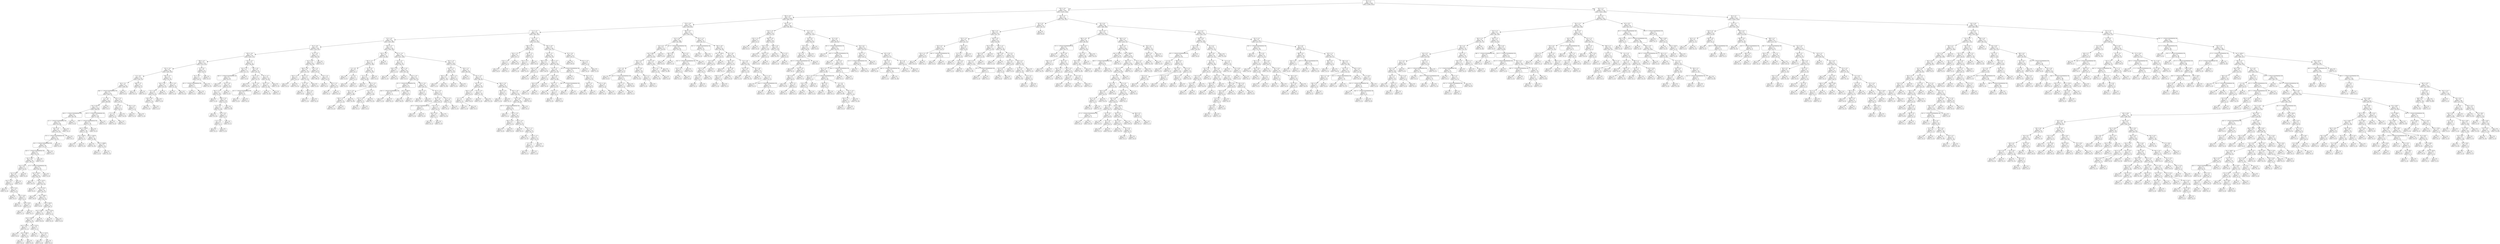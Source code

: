 digraph Tree {
node [shape=box, style="rounded", color="black", fontname=helvetica] ;
edge [fontname=helvetica] ;
0 [label="66 <= 1.1\ngini = 0.5\nsamples = 3345\nvalue = [2598, 2612]"] ;
1 [label="376 <= -0.3\ngini = 0.5\nsamples = 1607\nvalue = [1376, 1148]"] ;
0 -> 1 [labeldistance=2.5, labelangle=45, headlabel="True"] ;
2 [label="266 <= -0.4\ngini = 0.5\nsamples = 1039\nvalue = [845, 787]"] ;
1 -> 2 ;
3 [label="179 <= -0.9\ngini = 0.5\nsamples = 870\nvalue = [749, 605]"] ;
2 -> 3 ;
4 [label="71 <= -1.4\ngini = 0.5\nsamples = 700\nvalue = [645, 456]"] ;
3 -> 4 ;
5 [label="25 <= -2.9\ngini = 0.5\nsamples = 550\nvalue = [474, 396]"] ;
4 -> 5 ;
6 [label="82 <= -3.8\ngini = 0.5\nsamples = 320\nvalue = [314, 201]"] ;
5 -> 6 ;
7 [label="250 <= -4.6\ngini = 0.5\nsamples = 247\nvalue = [220, 175]"] ;
6 -> 7 ;
8 [label="268 <= -4.7\ngini = 0.5\nsamples = 176\nvalue = [174, 107]"] ;
7 -> 8 ;
9 [label="252 <= -5.0\ngini = 0.5\nsamples = 160\nvalue = [145, 103]"] ;
8 -> 9 ;
10 [label="8 <= -5.0\ngini = 0.5\nsamples = 135\nvalue = [130, 79]"] ;
9 -> 10 ;
11 [label="68 <= -5.1\ngini = 0.5\nsamples = 125\nvalue = [108, 78]"] ;
10 -> 11 ;
12 [label="268 <= -1.7014117331926443e+38\ngini = 0.5\nsamples = 121\nvalue = [108, 72]"] ;
11 -> 12 ;
13 [label="2 <= -5.8\ngini = 0.5\nsamples = 103\nvalue = [88, 68]"] ;
12 -> 13 ;
14 [label="rain <= 677.0\ngini = 0.5\nsamples = 100\nvalue = [88, 64]"] ;
13 -> 14 ;
15 [label="238 <= -1.7014117331926443e+38\ngini = 0.4\nsamples = 67\nvalue = [81, 26]"] ;
14 -> 15 ;
16 [label="14 <= -1.7014117331926443e+38\ngini = 0.4\nsamples = 64\nvalue = [76, 26]"] ;
15 -> 16 ;
17 [label="342 <= 0.4\ngini = 0.4\nsamples = 63\nvalue = [76, 24]"] ;
16 -> 17 ;
18 [label="373 <= -1.7014117331926443e+38\ngini = 0.4\nsamples = 62\nvalue = [76, 23]"] ;
17 -> 18 ;
19 [label="39 <= -1.7014117331926443e+38\ngini = 0.4\nsamples = 59\nvalue = [73, 23]"] ;
18 -> 19 ;
20 [label="219 <= -1.7014117331926443e+38\ngini = 0.4\nsamples = 57\nvalue = [70, 23]"] ;
19 -> 20 ;
21 [label="rain <= 38.5\ngini = 0.4\nsamples = 56\nvalue = [69, 23]"] ;
20 -> 21 ;
22 [label="rain <= 31.5\ngini = 0.5\nsamples = 11\nvalue = [10, 8]"] ;
21 -> 22 ;
23 [label="rain <= 24.5\ngini = 0.4\nsamples = 10\nvalue = [10, 4]"] ;
22 -> 23 ;
24 [label="rain <= 11.5\ngini = 0.5\nsamples = 7\nvalue = [6, 4]"] ;
23 -> 24 ;
25 [label="gini = 0.0\nsamples = 1\nvalue = [2, 0]"] ;
24 -> 25 ;
26 [label="rain <= 13.0\ngini = 0.5\nsamples = 6\nvalue = [4, 4]"] ;
24 -> 26 ;
27 [label="gini = 0.0\nsamples = 1\nvalue = [0, 2]"] ;
26 -> 27 ;
28 [label="rain <= 18.5\ngini = 0.4\nsamples = 5\nvalue = [4, 2]"] ;
26 -> 28 ;
29 [label="gini = 0.0\nsamples = 2\nvalue = [3, 0]"] ;
28 -> 29 ;
30 [label="rain <= 23.0\ngini = 0.4\nsamples = 3\nvalue = [1, 2]"] ;
28 -> 30 ;
31 [label="gini = 0.5\nsamples = 2\nvalue = [1, 1]"] ;
30 -> 31 ;
32 [label="gini = 0.0\nsamples = 1\nvalue = [0, 1]"] ;
30 -> 32 ;
33 [label="gini = 0.0\nsamples = 3\nvalue = [4, 0]"] ;
23 -> 33 ;
34 [label="gini = 0.0\nsamples = 1\nvalue = [0, 4]"] ;
22 -> 34 ;
35 [label="0 <= -1.7014117331926443e+38\ngini = 0.3\nsamples = 45\nvalue = [59, 15]"] ;
21 -> 35 ;
36 [label="rain <= 123.0\ngini = 0.3\nsamples = 44\nvalue = [56, 15]"] ;
35 -> 36 ;
37 [label="gini = 0.0\nsamples = 13\nvalue = [22, 0]"] ;
36 -> 37 ;
38 [label="rain <= 127.0\ngini = 0.4\nsamples = 31\nvalue = [34, 15]"] ;
36 -> 38 ;
39 [label="gini = 0.0\nsamples = 1\nvalue = [0, 2]"] ;
38 -> 39 ;
40 [label="rain <= 177.0\ngini = 0.4\nsamples = 30\nvalue = [34, 13]"] ;
38 -> 40 ;
41 [label="gini = 0.0\nsamples = 5\nvalue = [8, 0]"] ;
40 -> 41 ;
42 [label="rain <= 189.5\ngini = 0.4\nsamples = 25\nvalue = [26, 13]"] ;
40 -> 42 ;
43 [label="gini = 0.0\nsamples = 4\nvalue = [0, 6]"] ;
42 -> 43 ;
44 [label="rain <= 502.0\ngini = 0.3\nsamples = 21\nvalue = [26, 7]"] ;
42 -> 44 ;
45 [label="rain <= 338.5\ngini = 0.3\nsamples = 16\nvalue = [22, 4]"] ;
44 -> 45 ;
46 [label="rain <= 318.5\ngini = 0.4\nsamples = 10\nvalue = [12, 4]"] ;
45 -> 46 ;
47 [label="rain <= 245.5\ngini = 0.3\nsamples = 7\nvalue = [11, 2]"] ;
46 -> 47 ;
48 [label="gini = 0.0\nsamples = 3\nvalue = [6, 0]"] ;
47 -> 48 ;
49 [label="rain <= 266.5\ngini = 0.4\nsamples = 4\nvalue = [5, 2]"] ;
47 -> 49 ;
50 [label="gini = 0.0\nsamples = 1\nvalue = [0, 2]"] ;
49 -> 50 ;
51 [label="gini = 0.0\nsamples = 3\nvalue = [5, 0]"] ;
49 -> 51 ;
52 [label="rain <= 321.5\ngini = 0.4\nsamples = 3\nvalue = [1, 2]"] ;
46 -> 52 ;
53 [label="gini = 0.0\nsamples = 1\nvalue = [0, 1]"] ;
52 -> 53 ;
54 [label="rain <= 327.0\ngini = 0.5\nsamples = 2\nvalue = [1, 1]"] ;
52 -> 54 ;
55 [label="gini = 0.0\nsamples = 1\nvalue = [1, 0]"] ;
54 -> 55 ;
56 [label="gini = 0.0\nsamples = 1\nvalue = [0, 1]"] ;
54 -> 56 ;
57 [label="gini = 0.0\nsamples = 6\nvalue = [10, 0]"] ;
45 -> 57 ;
58 [label="rain <= 533.0\ngini = 0.5\nsamples = 5\nvalue = [4, 3]"] ;
44 -> 58 ;
59 [label="gini = 0.0\nsamples = 2\nvalue = [0, 3]"] ;
58 -> 59 ;
60 [label="gini = 0.0\nsamples = 3\nvalue = [4, 0]"] ;
58 -> 60 ;
61 [label="gini = 0.0\nsamples = 1\nvalue = [3, 0]"] ;
35 -> 61 ;
62 [label="gini = 0.0\nsamples = 1\nvalue = [1, 0]"] ;
20 -> 62 ;
63 [label="gini = 0.0\nsamples = 2\nvalue = [3, 0]"] ;
19 -> 63 ;
64 [label="gini = 0.0\nsamples = 3\nvalue = [3, 0]"] ;
18 -> 64 ;
65 [label="gini = 0.0\nsamples = 1\nvalue = [0, 1]"] ;
17 -> 65 ;
66 [label="gini = 0.0\nsamples = 1\nvalue = [0, 2]"] ;
16 -> 66 ;
67 [label="gini = 0.0\nsamples = 3\nvalue = [5, 0]"] ;
15 -> 67 ;
68 [label="120 <= -1.7014117331926443e+38\ngini = 0.3\nsamples = 33\nvalue = [7, 38]"] ;
14 -> 68 ;
69 [label="399 <= -1.7014117331926443e+38\ngini = 0.3\nsamples = 32\nvalue = [7, 37]"] ;
68 -> 69 ;
70 [label="rain <= 1146.5\ngini = 0.3\nsamples = 30\nvalue = [7, 35]"] ;
69 -> 70 ;
71 [label="rain <= 834.5\ngini = 0.5\nsamples = 8\nvalue = [5, 7]"] ;
70 -> 71 ;
72 [label="gini = 0.0\nsamples = 5\nvalue = [0, 7]"] ;
71 -> 72 ;
73 [label="gini = 0.0\nsamples = 3\nvalue = [5, 0]"] ;
71 -> 73 ;
74 [label="rain <= 2162.0\ngini = 0.1\nsamples = 22\nvalue = [2, 28]"] ;
70 -> 74 ;
75 [label="gini = 0.0\nsamples = 11\nvalue = [0, 15]"] ;
74 -> 75 ;
76 [label="rain <= 2298.0\ngini = 0.2\nsamples = 11\nvalue = [2, 13]"] ;
74 -> 76 ;
77 [label="gini = 0.0\nsamples = 2\nvalue = [2, 0]"] ;
76 -> 77 ;
78 [label="gini = 0.0\nsamples = 9\nvalue = [0, 13]"] ;
76 -> 78 ;
79 [label="gini = 0.0\nsamples = 2\nvalue = [0, 2]"] ;
69 -> 79 ;
80 [label="gini = 0.0\nsamples = 1\nvalue = [0, 1]"] ;
68 -> 80 ;
81 [label="gini = 0.0\nsamples = 3\nvalue = [0, 4]"] ;
13 -> 81 ;
82 [label="379 <= -5.2\ngini = 0.3\nsamples = 18\nvalue = [20, 4]"] ;
12 -> 82 ;
83 [label="36 <= -5.9\ngini = 0.1\nsamples = 15\nvalue = [19, 1]"] ;
82 -> 83 ;
84 [label="77 <= -6.1\ngini = 0.3\nsamples = 4\nvalue = [5, 1]"] ;
83 -> 84 ;
85 [label="gini = 0.0\nsamples = 3\nvalue = [5, 0]"] ;
84 -> 85 ;
86 [label="gini = 0.0\nsamples = 1\nvalue = [0, 1]"] ;
84 -> 86 ;
87 [label="gini = 0.0\nsamples = 11\nvalue = [14, 0]"] ;
83 -> 87 ;
88 [label="195 <= -5.0\ngini = 0.4\nsamples = 3\nvalue = [1, 3]"] ;
82 -> 88 ;
89 [label="gini = 0.0\nsamples = 2\nvalue = [0, 3]"] ;
88 -> 89 ;
90 [label="gini = 0.0\nsamples = 1\nvalue = [1, 0]"] ;
88 -> 90 ;
91 [label="gini = 0.0\nsamples = 4\nvalue = [0, 6]"] ;
11 -> 91 ;
92 [label="386 <= -4.7\ngini = 0.1\nsamples = 10\nvalue = [22, 1]"] ;
10 -> 92 ;
93 [label="gini = 0.0\nsamples = 9\nvalue = [22, 0]"] ;
92 -> 93 ;
94 [label="gini = 0.0\nsamples = 1\nvalue = [0, 1]"] ;
92 -> 94 ;
95 [label="382 <= -4.7\ngini = 0.5\nsamples = 25\nvalue = [15, 24]"] ;
9 -> 95 ;
96 [label="254 <= -4.9\ngini = 0.5\nsamples = 16\nvalue = [14, 12]"] ;
95 -> 96 ;
97 [label="75 <= -4.9\ngini = 0.4\nsamples = 8\nvalue = [4, 12]"] ;
96 -> 97 ;
98 [label="278 <= -4.9\ngini = 0.1\nsamples = 6\nvalue = [1, 12]"] ;
97 -> 98 ;
99 [label="gini = 0.0\nsamples = 5\nvalue = [0, 12]"] ;
98 -> 99 ;
100 [label="gini = 0.0\nsamples = 1\nvalue = [1, 0]"] ;
98 -> 100 ;
101 [label="gini = 0.0\nsamples = 2\nvalue = [3, 0]"] ;
97 -> 101 ;
102 [label="gini = 0.0\nsamples = 8\nvalue = [10, 0]"] ;
96 -> 102 ;
103 [label="270 <= -4.9\ngini = 0.1\nsamples = 9\nvalue = [1, 12]"] ;
95 -> 103 ;
104 [label="gini = 0.0\nsamples = 1\nvalue = [1, 0]"] ;
103 -> 104 ;
105 [label="gini = 0.0\nsamples = 8\nvalue = [0, 12]"] ;
103 -> 105 ;
106 [label="8 <= -4.4\ngini = 0.2\nsamples = 16\nvalue = [29, 4]"] ;
8 -> 106 ;
107 [label="95 <= -5.6\ngini = 0.1\nsamples = 13\nvalue = [29, 1]"] ;
106 -> 107 ;
108 [label="38 <= -1.7014117331926443e+38\ngini = 0.4\nsamples = 2\nvalue = [2, 1]"] ;
107 -> 108 ;
109 [label="gini = 0.0\nsamples = 1\nvalue = [2, 0]"] ;
108 -> 109 ;
110 [label="gini = 0.0\nsamples = 1\nvalue = [0, 1]"] ;
108 -> 110 ;
111 [label="gini = 0.0\nsamples = 11\nvalue = [27, 0]"] ;
107 -> 111 ;
112 [label="gini = 0.0\nsamples = 3\nvalue = [0, 3]"] ;
106 -> 112 ;
113 [label="231 <= -4.2\ngini = 0.5\nsamples = 71\nvalue = [46, 68]"] ;
7 -> 113 ;
114 [label="132 <= -3.7\ngini = 0.3\nsamples = 37\nvalue = [11, 47]"] ;
113 -> 114 ;
115 [label="100 <= -1.7014117331926443e+38\ngini = 0.2\nsamples = 35\nvalue = [8, 47]"] ;
114 -> 115 ;
116 [label="gini = 0.0\nsamples = 3\nvalue = [3, 0]"] ;
115 -> 116 ;
117 [label="152 <= -4.0\ngini = 0.2\nsamples = 32\nvalue = [5, 47]"] ;
115 -> 117 ;
118 [label="365 <= -5.3\ngini = 0.1\nsamples = 30\nvalue = [3, 47]"] ;
117 -> 118 ;
119 [label="gini = 0.0\nsamples = 1\nvalue = [1, 0]"] ;
118 -> 119 ;
120 [label="106 <= -4.3\ngini = 0.1\nsamples = 29\nvalue = [2, 47]"] ;
118 -> 120 ;
121 [label="21 <= -4.5\ngini = 0.2\nsamples = 13\nvalue = [2, 18]"] ;
120 -> 121 ;
122 [label="gini = 0.0\nsamples = 8\nvalue = [0, 14]"] ;
121 -> 122 ;
123 [label="83 <= -4.4\ngini = 0.4\nsamples = 5\nvalue = [2, 4]"] ;
121 -> 123 ;
124 [label="13 <= -4.5\ngini = 0.4\nsamples = 3\nvalue = [2, 1]"] ;
123 -> 124 ;
125 [label="gini = 0.0\nsamples = 1\nvalue = [0, 1]"] ;
124 -> 125 ;
126 [label="gini = 0.0\nsamples = 2\nvalue = [2, 0]"] ;
124 -> 126 ;
127 [label="gini = 0.0\nsamples = 2\nvalue = [0, 3]"] ;
123 -> 127 ;
128 [label="gini = 0.0\nsamples = 16\nvalue = [0, 29]"] ;
120 -> 128 ;
129 [label="gini = 0.0\nsamples = 2\nvalue = [2, 0]"] ;
117 -> 129 ;
130 [label="gini = 0.0\nsamples = 2\nvalue = [3, 0]"] ;
114 -> 130 ;
131 [label="28 <= -4.0\ngini = 0.5\nsamples = 34\nvalue = [35, 21]"] ;
113 -> 131 ;
132 [label="133 <= -3.9\ngini = 0.3\nsamples = 19\nvalue = [27, 5]"] ;
131 -> 132 ;
133 [label="gini = 0.0\nsamples = 10\nvalue = [16, 0]"] ;
132 -> 133 ;
134 [label="141 <= -3.9\ngini = 0.4\nsamples = 9\nvalue = [11, 5]"] ;
132 -> 134 ;
135 [label="29 <= -1.7014117331926443e+38\ngini = 0.4\nsamples = 6\nvalue = [2, 5]"] ;
134 -> 135 ;
136 [label="gini = 0.0\nsamples = 1\nvalue = [2, 0]"] ;
135 -> 136 ;
137 [label="gini = 0.0\nsamples = 5\nvalue = [0, 5]"] ;
135 -> 137 ;
138 [label="gini = 0.0\nsamples = 3\nvalue = [9, 0]"] ;
134 -> 138 ;
139 [label="95 <= -3.7\ngini = 0.4\nsamples = 15\nvalue = [8, 16]"] ;
131 -> 139 ;
140 [label="129 <= -3.5\ngini = 0.1\nsamples = 9\nvalue = [1, 16]"] ;
139 -> 140 ;
141 [label="gini = 0.0\nsamples = 8\nvalue = [0, 16]"] ;
140 -> 141 ;
142 [label="gini = 0.0\nsamples = 1\nvalue = [1, 0]"] ;
140 -> 142 ;
143 [label="gini = 0.0\nsamples = 6\nvalue = [7, 0]"] ;
139 -> 143 ;
144 [label="91 <= -2.0\ngini = 0.3\nsamples = 73\nvalue = [94, 26]"] ;
6 -> 144 ;
145 [label="222 <= -3.9\ngini = 0.3\nsamples = 69\nvalue = [94, 19]"] ;
144 -> 145 ;
146 [label="349 <= -3.8\ngini = 0.5\nsamples = 16\nvalue = [15, 14]"] ;
145 -> 146 ;
147 [label="104 <= -3.7\ngini = 0.2\nsamples = 7\nvalue = [12, 2]"] ;
146 -> 147 ;
148 [label="gini = 0.0\nsamples = 1\nvalue = [0, 2]"] ;
147 -> 148 ;
149 [label="gini = 0.0\nsamples = 6\nvalue = [12, 0]"] ;
147 -> 149 ;
150 [label="385 <= -3.1\ngini = 0.3\nsamples = 9\nvalue = [3, 12]"] ;
146 -> 150 ;
151 [label="75 <= -3.6\ngini = 0.1\nsamples = 8\nvalue = [1, 12]"] ;
150 -> 151 ;
152 [label="gini = 0.0\nsamples = 5\nvalue = [0, 9]"] ;
151 -> 152 ;
153 [label="382 <= -3.9\ngini = 0.4\nsamples = 3\nvalue = [1, 3]"] ;
151 -> 153 ;
154 [label="gini = 0.0\nsamples = 1\nvalue = [1, 0]"] ;
153 -> 154 ;
155 [label="gini = 0.0\nsamples = 2\nvalue = [0, 3]"] ;
153 -> 155 ;
156 [label="gini = 0.0\nsamples = 1\nvalue = [2, 0]"] ;
150 -> 156 ;
157 [label="93 <= -3.2\ngini = 0.1\nsamples = 53\nvalue = [79, 5]"] ;
145 -> 157 ;
158 [label="gini = 0.0\nsamples = 39\nvalue = [66, 0]"] ;
157 -> 158 ;
159 [label="56 <= -3.3\ngini = 0.4\nsamples = 14\nvalue = [13, 5]"] ;
157 -> 159 ;
160 [label="gini = 0.0\nsamples = 4\nvalue = [0, 4]"] ;
159 -> 160 ;
161 [label="345 <= -3.2\ngini = 0.1\nsamples = 10\nvalue = [13, 1]"] ;
159 -> 161 ;
162 [label="gini = 0.0\nsamples = 1\nvalue = [0, 1]"] ;
161 -> 162 ;
163 [label="gini = 0.0\nsamples = 9\nvalue = [13, 0]"] ;
161 -> 163 ;
164 [label="gini = 0.0\nsamples = 4\nvalue = [0, 7]"] ;
144 -> 164 ;
165 [label="239 <= -2.3\ngini = 0.5\nsamples = 230\nvalue = [160, 195]"] ;
5 -> 165 ;
166 [label="318 <= -1.0\ngini = 0.3\nsamples = 72\nvalue = [23, 86]"] ;
165 -> 166 ;
167 [label="387 <= -5.7\ngini = 0.3\nsamples = 69\nvalue = [17, 86]"] ;
166 -> 167 ;
168 [label="4 <= -2.4\ngini = 0.5\nsamples = 7\nvalue = [6, 4]"] ;
167 -> 168 ;
169 [label="gini = 0.0\nsamples = 2\nvalue = [5, 0]"] ;
168 -> 169 ;
170 [label="4 <= 5.5\ngini = 0.3\nsamples = 5\nvalue = [1, 4]"] ;
168 -> 170 ;
171 [label="gini = 0.0\nsamples = 4\nvalue = [0, 4]"] ;
170 -> 171 ;
172 [label="gini = 0.0\nsamples = 1\nvalue = [1, 0]"] ;
170 -> 172 ;
173 [label="22 <= -0.2\ngini = 0.2\nsamples = 62\nvalue = [11, 82]"] ;
167 -> 173 ;
174 [label="21 <= -4.1\ngini = 0.2\nsamples = 59\nvalue = [8, 82]"] ;
173 -> 174 ;
175 [label="gini = 0.0\nsamples = 2\nvalue = [2, 0]"] ;
174 -> 175 ;
176 [label="314 <= -2.5\ngini = 0.1\nsamples = 57\nvalue = [6, 82]"] ;
174 -> 176 ;
177 [label="315 <= -3.0\ngini = 0.0\nsamples = 42\nvalue = [1, 66]"] ;
176 -> 177 ;
178 [label="329 <= -2.7\ngini = 0.1\nsamples = 8\nvalue = [1, 12]"] ;
177 -> 178 ;
179 [label="gini = 0.0\nsamples = 7\nvalue = [0, 12]"] ;
178 -> 179 ;
180 [label="gini = 0.0\nsamples = 1\nvalue = [1, 0]"] ;
178 -> 180 ;
181 [label="gini = 0.0\nsamples = 34\nvalue = [0, 54]"] ;
177 -> 181 ;
182 [label="211 <= -2.3\ngini = 0.4\nsamples = 15\nvalue = [5, 16]"] ;
176 -> 182 ;
183 [label="377 <= -2.4\ngini = 0.3\nsamples = 6\nvalue = [5, 1]"] ;
182 -> 183 ;
184 [label="gini = 0.0\nsamples = 1\nvalue = [0, 1]"] ;
183 -> 184 ;
185 [label="gini = 0.0\nsamples = 5\nvalue = [5, 0]"] ;
183 -> 185 ;
186 [label="gini = 0.0\nsamples = 9\nvalue = [0, 15]"] ;
182 -> 186 ;
187 [label="gini = 0.0\nsamples = 3\nvalue = [3, 0]"] ;
173 -> 187 ;
188 [label="gini = 0.0\nsamples = 3\nvalue = [6, 0]"] ;
166 -> 188 ;
189 [label="247 <= -1.9\ngini = 0.5\nsamples = 158\nvalue = [137, 109]"] ;
165 -> 189 ;
190 [label="23 <= -2.4\ngini = 0.4\nsamples = 56\nvalue = [64, 27]"] ;
189 -> 190 ;
191 [label="138 <= -2.4\ngini = 0.2\nsamples = 7\nvalue = [1, 9]"] ;
190 -> 191 ;
192 [label="gini = 0.0\nsamples = 1\nvalue = [1, 0]"] ;
191 -> 192 ;
193 [label="gini = 0.0\nsamples = 6\nvalue = [0, 9]"] ;
191 -> 193 ;
194 [label="362 <= -2.9\ngini = 0.3\nsamples = 49\nvalue = [63, 18]"] ;
190 -> 194 ;
195 [label="gini = 0.0\nsamples = 3\nvalue = [0, 5]"] ;
194 -> 195 ;
196 [label="135 <= -2.0\ngini = 0.3\nsamples = 46\nvalue = [63, 13]"] ;
194 -> 196 ;
197 [label="20 <= -1.7014117331926443e+38\ngini = 0.1\nsamples = 22\nvalue = [37, 2]"] ;
196 -> 197 ;
198 [label="149 <= -1.7014117331926443e+38\ngini = 0.5\nsamples = 2\nvalue = [1, 1]"] ;
197 -> 198 ;
199 [label="gini = 0.0\nsamples = 1\nvalue = [1, 0]"] ;
198 -> 199 ;
200 [label="gini = 0.0\nsamples = 1\nvalue = [0, 1]"] ;
198 -> 200 ;
201 [label="rain <= 4462.5\ngini = 0.1\nsamples = 20\nvalue = [36, 1]"] ;
197 -> 201 ;
202 [label="gini = 0.0\nsamples = 19\nvalue = [36, 0]"] ;
201 -> 202 ;
203 [label="gini = 0.0\nsamples = 1\nvalue = [0, 1]"] ;
201 -> 203 ;
204 [label="378 <= -2.0\ngini = 0.4\nsamples = 24\nvalue = [26, 11]"] ;
196 -> 204 ;
205 [label="397 <= -2.2\ngini = 0.2\nsamples = 5\nvalue = [1, 6]"] ;
204 -> 205 ;
206 [label="gini = 0.0\nsamples = 1\nvalue = [1, 0]"] ;
205 -> 206 ;
207 [label="gini = 0.0\nsamples = 4\nvalue = [0, 6]"] ;
205 -> 207 ;
208 [label="327 <= -1.6\ngini = 0.3\nsamples = 19\nvalue = [25, 5]"] ;
204 -> 208 ;
209 [label="69 <= -2.2\ngini = 0.2\nsamples = 16\nvalue = [24, 3]"] ;
208 -> 209 ;
210 [label="28 <= -1.7014117331926443e+38\ngini = 0.5\nsamples = 3\nvalue = [2, 2]"] ;
209 -> 210 ;
211 [label="gini = 0.0\nsamples = 1\nvalue = [2, 0]"] ;
210 -> 211 ;
212 [label="gini = 0.0\nsamples = 2\nvalue = [0, 2]"] ;
210 -> 212 ;
213 [label="379 <= -2.1\ngini = 0.1\nsamples = 13\nvalue = [22, 1]"] ;
209 -> 213 ;
214 [label="295 <= -0.4\ngini = 0.5\nsamples = 2\nvalue = [1, 1]"] ;
213 -> 214 ;
215 [label="gini = 0.0\nsamples = 1\nvalue = [0, 1]"] ;
214 -> 215 ;
216 [label="gini = 0.0\nsamples = 1\nvalue = [1, 0]"] ;
214 -> 216 ;
217 [label="gini = 0.0\nsamples = 11\nvalue = [21, 0]"] ;
213 -> 217 ;
218 [label="375 <= -1.5\ngini = 0.4\nsamples = 3\nvalue = [1, 2]"] ;
208 -> 218 ;
219 [label="gini = 0.0\nsamples = 2\nvalue = [0, 2]"] ;
218 -> 219 ;
220 [label="gini = 0.0\nsamples = 1\nvalue = [1, 0]"] ;
218 -> 220 ;
221 [label="335 <= -1.9\ngini = 0.5\nsamples = 102\nvalue = [73, 82]"] ;
189 -> 221 ;
222 [label="124 <= -1.7\ngini = 0.2\nsamples = 26\nvalue = [5, 33]"] ;
221 -> 222 ;
223 [label="169 <= -2.0\ngini = 0.1\nsamples = 20\nvalue = [1, 30]"] ;
222 -> 223 ;
224 [label="gini = 0.0\nsamples = 1\nvalue = [1, 0]"] ;
223 -> 224 ;
225 [label="gini = 0.0\nsamples = 19\nvalue = [0, 30]"] ;
223 -> 225 ;
226 [label="183 <= -1.5\ngini = 0.5\nsamples = 6\nvalue = [4, 3]"] ;
222 -> 226 ;
227 [label="gini = 0.0\nsamples = 3\nvalue = [4, 0]"] ;
226 -> 227 ;
228 [label="gini = 0.0\nsamples = 3\nvalue = [0, 3]"] ;
226 -> 228 ;
229 [label="218 <= -2.1\ngini = 0.5\nsamples = 76\nvalue = [68, 49]"] ;
221 -> 229 ;
230 [label="gini = 0.0\nsamples = 5\nvalue = [0, 9]"] ;
229 -> 230 ;
231 [label="191 <= -1.8\ngini = 0.5\nsamples = 71\nvalue = [68, 40]"] ;
229 -> 231 ;
232 [label="307 <= -1.8\ngini = 0.5\nsamples = 19\nvalue = [10, 19]"] ;
231 -> 232 ;
233 [label="160 <= -1.9\ngini = 0.4\nsamples = 9\nvalue = [9, 4]"] ;
232 -> 233 ;
234 [label="0 <= -2.1\ngini = 0.3\nsamples = 4\nvalue = [1, 4]"] ;
233 -> 234 ;
235 [label="gini = 0.0\nsamples = 1\nvalue = [1, 0]"] ;
234 -> 235 ;
236 [label="gini = 0.0\nsamples = 3\nvalue = [0, 4]"] ;
234 -> 236 ;
237 [label="gini = 0.0\nsamples = 5\nvalue = [8, 0]"] ;
233 -> 237 ;
238 [label="277 <= -1.9\ngini = 0.1\nsamples = 10\nvalue = [1, 15]"] ;
232 -> 238 ;
239 [label="gini = 0.0\nsamples = 1\nvalue = [1, 0]"] ;
238 -> 239 ;
240 [label="gini = 0.0\nsamples = 9\nvalue = [0, 15]"] ;
238 -> 240 ;
241 [label="284 <= -1.8\ngini = 0.4\nsamples = 52\nvalue = [58, 21]"] ;
231 -> 241 ;
242 [label="269 <= -1.9\ngini = 0.3\nsamples = 9\nvalue = [2, 7]"] ;
241 -> 242 ;
243 [label="gini = 0.0\nsamples = 2\nvalue = [2, 0]"] ;
242 -> 243 ;
244 [label="gini = 0.0\nsamples = 7\nvalue = [0, 7]"] ;
242 -> 244 ;
245 [label="397 <= -0.8\ngini = 0.3\nsamples = 43\nvalue = [56, 14]"] ;
241 -> 245 ;
246 [label="118 <= -0.9\ngini = 0.3\nsamples = 41\nvalue = [56, 10]"] ;
245 -> 246 ;
247 [label="267 <= -1.7014117331926443e+38\ngini = 0.2\nsamples = 40\nvalue = [56, 7]"] ;
246 -> 247 ;
248 [label="gini = 0.0\nsamples = 1\nvalue = [0, 1]"] ;
247 -> 248 ;
249 [label="362 <= -1.9\ngini = 0.2\nsamples = 39\nvalue = [56, 6]"] ;
247 -> 249 ;
250 [label="364 <= -1.6\ngini = 0.5\nsamples = 5\nvalue = [4, 3]"] ;
249 -> 250 ;
251 [label="gini = 0.0\nsamples = 3\nvalue = [4, 0]"] ;
250 -> 251 ;
252 [label="gini = 0.0\nsamples = 2\nvalue = [0, 3]"] ;
250 -> 252 ;
253 [label="254 <= -2.0\ngini = 0.1\nsamples = 34\nvalue = [52, 3]"] ;
249 -> 253 ;
254 [label="gini = 0.0\nsamples = 1\nvalue = [0, 1]"] ;
253 -> 254 ;
255 [label="225 <= -1.3\ngini = 0.1\nsamples = 33\nvalue = [52, 2]"] ;
253 -> 255 ;
256 [label="gini = 0.0\nsamples = 23\nvalue = [37, 0]"] ;
255 -> 256 ;
257 [label="128 <= -1.3\ngini = 0.2\nsamples = 10\nvalue = [15, 2]"] ;
255 -> 257 ;
258 [label="3 <= -1.3\ngini = 0.4\nsamples = 3\nvalue = [1, 2]"] ;
257 -> 258 ;
259 [label="gini = 0.0\nsamples = 2\nvalue = [0, 2]"] ;
258 -> 259 ;
260 [label="gini = 0.0\nsamples = 1\nvalue = [1, 0]"] ;
258 -> 260 ;
261 [label="gini = 0.0\nsamples = 7\nvalue = [14, 0]"] ;
257 -> 261 ;
262 [label="gini = 0.0\nsamples = 1\nvalue = [0, 3]"] ;
246 -> 262 ;
263 [label="gini = 0.0\nsamples = 2\nvalue = [0, 4]"] ;
245 -> 263 ;
264 [label="33 <= -1.2\ngini = 0.4\nsamples = 150\nvalue = [171, 60]"] ;
4 -> 264 ;
265 [label="396 <= -1.2\ngini = 0.1\nsamples = 44\nvalue = [64, 5]"] ;
264 -> 265 ;
266 [label="316 <= -1.5\ngini = 0.0\nsamples = 35\nvalue = [57, 1]"] ;
265 -> 266 ;
267 [label="176 <= -1.5\ngini = 0.2\nsamples = 6\nvalue = [8, 1]"] ;
266 -> 267 ;
268 [label="gini = 0.0\nsamples = 5\nvalue = [8, 0]"] ;
267 -> 268 ;
269 [label="gini = 0.0\nsamples = 1\nvalue = [0, 1]"] ;
267 -> 269 ;
270 [label="gini = 0.0\nsamples = 29\nvalue = [49, 0]"] ;
266 -> 270 ;
271 [label="254 <= -1.1\ngini = 0.5\nsamples = 9\nvalue = [7, 4]"] ;
265 -> 271 ;
272 [label="370 <= -1.3\ngini = 0.3\nsamples = 5\nvalue = [1, 4]"] ;
271 -> 272 ;
273 [label="gini = 0.0\nsamples = 1\nvalue = [1, 0]"] ;
272 -> 273 ;
274 [label="gini = 0.0\nsamples = 4\nvalue = [0, 4]"] ;
272 -> 274 ;
275 [label="gini = 0.0\nsamples = 4\nvalue = [6, 0]"] ;
271 -> 275 ;
276 [label="365 <= -0.9\ngini = 0.4\nsamples = 106\nvalue = [107, 55]"] ;
264 -> 276 ;
277 [label="131 <= -1.2\ngini = 0.5\nsamples = 80\nvalue = [63, 53]"] ;
276 -> 277 ;
278 [label="380 <= -2.3\ngini = 0.2\nsamples = 19\nvalue = [29, 3]"] ;
277 -> 278 ;
279 [label="250 <= -1.0\ngini = 0.4\nsamples = 3\nvalue = [1, 3]"] ;
278 -> 279 ;
280 [label="gini = 0.0\nsamples = 2\nvalue = [0, 3]"] ;
279 -> 280 ;
281 [label="gini = 0.0\nsamples = 1\nvalue = [1, 0]"] ;
279 -> 281 ;
282 [label="gini = 0.0\nsamples = 16\nvalue = [28, 0]"] ;
278 -> 282 ;
283 [label="264 <= -1.0\ngini = 0.5\nsamples = 61\nvalue = [34, 50]"] ;
277 -> 283 ;
284 [label="67 <= -1.3\ngini = 0.4\nsamples = 40\nvalue = [13, 43]"] ;
283 -> 284 ;
285 [label="27 <= -1.2\ngini = 0.5\nsamples = 9\nvalue = [7, 5]"] ;
284 -> 285 ;
286 [label="150 <= 0.9\ngini = 0.2\nsamples = 6\nvalue = [7, 1]"] ;
285 -> 286 ;
287 [label="gini = 0.0\nsamples = 5\nvalue = [7, 0]"] ;
286 -> 287 ;
288 [label="gini = 0.0\nsamples = 1\nvalue = [0, 1]"] ;
286 -> 288 ;
289 [label="gini = 0.0\nsamples = 3\nvalue = [0, 4]"] ;
285 -> 289 ;
290 [label="118 <= -0.8\ngini = 0.2\nsamples = 31\nvalue = [6, 38]"] ;
284 -> 290 ;
291 [label="99 <= -1.1\ngini = 0.1\nsamples = 28\nvalue = [2, 37]"] ;
290 -> 291 ;
292 [label="gini = 0.0\nsamples = 21\nvalue = [0, 28]"] ;
291 -> 292 ;
293 [label="274 <= -1.1\ngini = 0.3\nsamples = 7\nvalue = [2, 9]"] ;
291 -> 293 ;
294 [label="gini = 0.0\nsamples = 2\nvalue = [2, 0]"] ;
293 -> 294 ;
295 [label="gini = 0.0\nsamples = 5\nvalue = [0, 9]"] ;
293 -> 295 ;
296 [label="387 <= -1.7014117331926443e+38\ngini = 0.3\nsamples = 3\nvalue = [4, 1]"] ;
290 -> 296 ;
297 [label="gini = 0.0\nsamples = 1\nvalue = [0, 1]"] ;
296 -> 297 ;
298 [label="gini = 0.0\nsamples = 2\nvalue = [4, 0]"] ;
296 -> 298 ;
299 [label="24 <= -1.7014117331926443e+38\ngini = 0.4\nsamples = 21\nvalue = [21, 7]"] ;
283 -> 299 ;
300 [label="gini = 0.0\nsamples = 2\nvalue = [0, 3]"] ;
299 -> 300 ;
301 [label="342 <= -0.7\ngini = 0.3\nsamples = 19\nvalue = [21, 4]"] ;
299 -> 301 ;
302 [label="106 <= 1.4\ngini = 0.1\nsamples = 16\nvalue = [20, 1]"] ;
301 -> 302 ;
303 [label="gini = 0.0\nsamples = 15\nvalue = [20, 0]"] ;
302 -> 303 ;
304 [label="gini = 0.0\nsamples = 1\nvalue = [0, 1]"] ;
302 -> 304 ;
305 [label="371 <= -0.6\ngini = 0.4\nsamples = 3\nvalue = [1, 3]"] ;
301 -> 305 ;
306 [label="gini = 0.0\nsamples = 2\nvalue = [0, 3]"] ;
305 -> 306 ;
307 [label="gini = 0.0\nsamples = 1\nvalue = [1, 0]"] ;
305 -> 307 ;
308 [label="81 <= -0.4\ngini = 0.1\nsamples = 26\nvalue = [44, 2]"] ;
276 -> 308 ;
309 [label="gini = 0.0\nsamples = 21\nvalue = [39, 0]"] ;
308 -> 309 ;
310 [label="357 <= -0.7\ngini = 0.4\nsamples = 5\nvalue = [5, 2]"] ;
308 -> 310 ;
311 [label="gini = 0.0\nsamples = 1\nvalue = [0, 2]"] ;
310 -> 311 ;
312 [label="gini = 0.0\nsamples = 4\nvalue = [5, 0]"] ;
310 -> 312 ;
313 [label="286 <= -0.7\ngini = 0.5\nsamples = 170\nvalue = [104, 149]"] ;
3 -> 313 ;
314 [label="114 <= -0.6\ngini = 0.4\nsamples = 100\nvalue = [42, 108]"] ;
313 -> 314 ;
315 [label="115 <= 0.2\ngini = 0.3\nsamples = 74\nvalue = [18, 94]"] ;
314 -> 315 ;
316 [label="rain <= 487.0\ngini = 0.2\nsamples = 72\nvalue = [15, 94]"] ;
315 -> 316 ;
317 [label="258 <= -0.9\ngini = 0.4\nsamples = 31\nvalue = [12, 31]"] ;
316 -> 317 ;
318 [label="8 <= -1.8\ngini = 0.5\nsamples = 12\nvalue = [9, 7]"] ;
317 -> 318 ;
319 [label="gini = 0.0\nsamples = 4\nvalue = [0, 6]"] ;
318 -> 319 ;
320 [label="262 <= -1.7014117331926443e+38\ngini = 0.2\nsamples = 8\nvalue = [9, 1]"] ;
318 -> 320 ;
321 [label="234 <= -1.2\ngini = 0.5\nsamples = 2\nvalue = [1, 1]"] ;
320 -> 321 ;
322 [label="gini = 0.0\nsamples = 1\nvalue = [1, 0]"] ;
321 -> 322 ;
323 [label="gini = 0.0\nsamples = 1\nvalue = [0, 1]"] ;
321 -> 323 ;
324 [label="gini = 0.0\nsamples = 6\nvalue = [8, 0]"] ;
320 -> 324 ;
325 [label="216 <= -0.6\ngini = 0.2\nsamples = 19\nvalue = [3, 24]"] ;
317 -> 325 ;
326 [label="gini = 0.0\nsamples = 15\nvalue = [0, 23]"] ;
325 -> 326 ;
327 [label="142 <= 1.1\ngini = 0.4\nsamples = 4\nvalue = [3, 1]"] ;
325 -> 327 ;
328 [label="gini = 0.0\nsamples = 3\nvalue = [3, 0]"] ;
327 -> 328 ;
329 [label="gini = 0.0\nsamples = 1\nvalue = [0, 1]"] ;
327 -> 329 ;
330 [label="179 <= -0.8\ngini = 0.1\nsamples = 41\nvalue = [3, 63]"] ;
316 -> 330 ;
331 [label="174 <= -0.7\ngini = 0.3\nsamples = 13\nvalue = [3, 15]"] ;
330 -> 331 ;
332 [label="gini = 0.0\nsamples = 11\nvalue = [0, 15]"] ;
331 -> 332 ;
333 [label="gini = 0.0\nsamples = 2\nvalue = [3, 0]"] ;
331 -> 333 ;
334 [label="gini = 0.0\nsamples = 28\nvalue = [0, 48]"] ;
330 -> 334 ;
335 [label="gini = 0.0\nsamples = 2\nvalue = [3, 0]"] ;
315 -> 335 ;
336 [label="80 <= -1.7014117331926443e+38\ngini = 0.5\nsamples = 26\nvalue = [24, 14]"] ;
314 -> 336 ;
337 [label="384 <= 8.2\ngini = 0.2\nsamples = 5\nvalue = [1, 6]"] ;
336 -> 337 ;
338 [label="gini = 0.0\nsamples = 4\nvalue = [0, 6]"] ;
337 -> 338 ;
339 [label="gini = 0.0\nsamples = 1\nvalue = [1, 0]"] ;
337 -> 339 ;
340 [label="165 <= 0.7\ngini = 0.4\nsamples = 21\nvalue = [23, 8]"] ;
336 -> 340 ;
341 [label="321 <= -1.7014117331926443e+38\ngini = 0.3\nsamples = 18\nvalue = [23, 4]"] ;
340 -> 341 ;
342 [label="133 <= -0.1\ngini = 0.5\nsamples = 5\nvalue = [4, 4]"] ;
341 -> 342 ;
343 [label="gini = 0.0\nsamples = 3\nvalue = [0, 4]"] ;
342 -> 343 ;
344 [label="gini = 0.0\nsamples = 2\nvalue = [4, 0]"] ;
342 -> 344 ;
345 [label="gini = 0.0\nsamples = 13\nvalue = [19, 0]"] ;
341 -> 345 ;
346 [label="gini = 0.0\nsamples = 3\nvalue = [0, 4]"] ;
340 -> 346 ;
347 [label="374 <= -1.2\ngini = 0.5\nsamples = 70\nvalue = [62, 41]"] ;
313 -> 347 ;
348 [label="351 <= -1.7014117331926443e+38\ngini = 0.2\nsamples = 8\nvalue = [2, 12]"] ;
347 -> 348 ;
349 [label="gini = 0.0\nsamples = 2\nvalue = [2, 0]"] ;
348 -> 349 ;
350 [label="gini = 0.0\nsamples = 6\nvalue = [0, 12]"] ;
348 -> 350 ;
351 [label="339 <= -0.6\ngini = 0.4\nsamples = 62\nvalue = [60, 29]"] ;
347 -> 351 ;
352 [label="rain <= 1106.5\ngini = 0.2\nsamples = 24\nvalue = [33, 5]"] ;
351 -> 352 ;
353 [label="79 <= 0.8\ngini = 0.1\nsamples = 22\nvalue = [33, 2]"] ;
352 -> 353 ;
354 [label="233 <= -0.9\ngini = 0.1\nsamples = 21\nvalue = [33, 1]"] ;
353 -> 354 ;
355 [label="178 <= -0.8\ngini = 0.4\nsamples = 3\nvalue = [2, 1]"] ;
354 -> 355 ;
356 [label="gini = 0.0\nsamples = 1\nvalue = [0, 1]"] ;
355 -> 356 ;
357 [label="gini = 0.0\nsamples = 2\nvalue = [2, 0]"] ;
355 -> 357 ;
358 [label="gini = 0.0\nsamples = 18\nvalue = [31, 0]"] ;
354 -> 358 ;
359 [label="gini = 0.0\nsamples = 1\nvalue = [0, 1]"] ;
353 -> 359 ;
360 [label="gini = 0.0\nsamples = 2\nvalue = [0, 3]"] ;
352 -> 360 ;
361 [label="28 <= -0.6\ngini = 0.5\nsamples = 38\nvalue = [27, 24]"] ;
351 -> 361 ;
362 [label="304 <= -0.6\ngini = 0.2\nsamples = 14\nvalue = [15, 2]"] ;
361 -> 362 ;
363 [label="gini = 0.0\nsamples = 1\nvalue = [0, 1]"] ;
362 -> 363 ;
364 [label="78 <= -0.8\ngini = 0.1\nsamples = 13\nvalue = [15, 1]"] ;
362 -> 364 ;
365 [label="348 <= -0.4\ngini = 0.5\nsamples = 2\nvalue = [1, 1]"] ;
364 -> 365 ;
366 [label="gini = 0.0\nsamples = 1\nvalue = [1, 0]"] ;
365 -> 366 ;
367 [label="gini = 0.0\nsamples = 1\nvalue = [0, 1]"] ;
365 -> 367 ;
368 [label="gini = 0.0\nsamples = 11\nvalue = [14, 0]"] ;
364 -> 368 ;
369 [label="25 <= -0.6\ngini = 0.5\nsamples = 24\nvalue = [12, 22]"] ;
361 -> 369 ;
370 [label="327 <= -0.6\ngini = 0.1\nsamples = 10\nvalue = [1, 15]"] ;
369 -> 370 ;
371 [label="gini = 0.0\nsamples = 1\nvalue = [1, 0]"] ;
370 -> 371 ;
372 [label="gini = 0.0\nsamples = 9\nvalue = [0, 15]"] ;
370 -> 372 ;
373 [label="39 <= -0.6\ngini = 0.5\nsamples = 14\nvalue = [11, 7]"] ;
369 -> 373 ;
374 [label="gini = 0.0\nsamples = 3\nvalue = [0, 5]"] ;
373 -> 374 ;
375 [label="311 <= -0.7\ngini = 0.3\nsamples = 11\nvalue = [11, 2]"] ;
373 -> 375 ;
376 [label="gini = 0.0\nsamples = 1\nvalue = [0, 1]"] ;
375 -> 376 ;
377 [label="228 <= -1.7014117331926443e+38\ngini = 0.2\nsamples = 10\nvalue = [11, 1]"] ;
375 -> 377 ;
378 [label="gini = 0.0\nsamples = 1\nvalue = [0, 1]"] ;
377 -> 378 ;
379 [label="gini = 0.0\nsamples = 9\nvalue = [11, 0]"] ;
377 -> 379 ;
380 [label="245 <= -0.3\ngini = 0.5\nsamples = 169\nvalue = [96, 182]"] ;
2 -> 380 ;
381 [label="170 <= -1.0\ngini = 0.2\nsamples = 56\nvalue = [9, 72]"] ;
380 -> 381 ;
382 [label="135 <= -1.3\ngini = 0.5\nsamples = 8\nvalue = [5, 5]"] ;
381 -> 382 ;
383 [label="gini = 0.0\nsamples = 4\nvalue = [0, 5]"] ;
382 -> 383 ;
384 [label="gini = 0.0\nsamples = 4\nvalue = [5, 0]"] ;
382 -> 384 ;
385 [label="260 <= -0.4\ngini = 0.1\nsamples = 48\nvalue = [4, 67]"] ;
381 -> 385 ;
386 [label="216 <= -0.4\ngini = 0.3\nsamples = 14\nvalue = [3, 14]"] ;
385 -> 386 ;
387 [label="gini = 0.0\nsamples = 9\nvalue = [0, 11]"] ;
386 -> 387 ;
388 [label="109 <= -0.3\ngini = 0.5\nsamples = 5\nvalue = [3, 3]"] ;
386 -> 388 ;
389 [label="gini = 0.0\nsamples = 3\nvalue = [3, 0]"] ;
388 -> 389 ;
390 [label="gini = 0.0\nsamples = 2\nvalue = [0, 3]"] ;
388 -> 390 ;
391 [label="282 <= -0.2\ngini = 0.0\nsamples = 34\nvalue = [1, 53]"] ;
385 -> 391 ;
392 [label="gini = 0.0\nsamples = 28\nvalue = [0, 47]"] ;
391 -> 392 ;
393 [label="321 <= 0.1\ngini = 0.2\nsamples = 6\nvalue = [1, 6]"] ;
391 -> 393 ;
394 [label="gini = 0.0\nsamples = 1\nvalue = [1, 0]"] ;
393 -> 394 ;
395 [label="gini = 0.0\nsamples = 5\nvalue = [0, 6]"] ;
393 -> 395 ;
396 [label="213 <= -0.5\ngini = 0.5\nsamples = 113\nvalue = [87, 110]"] ;
380 -> 396 ;
397 [label="18 <= 0.5\ngini = 0.4\nsamples = 32\nvalue = [38, 18]"] ;
396 -> 397 ;
398 [label="173 <= 0.5\ngini = 0.3\nsamples = 28\nvalue = [38, 9]"] ;
397 -> 398 ;
399 [label="62 <= 2.0\ngini = 0.3\nsamples = 26\nvalue = [38, 7]"] ;
398 -> 399 ;
400 [label="201 <= -1.7014117331926443e+38\ngini = 0.2\nsamples = 25\nvalue = [38, 5]"] ;
399 -> 400 ;
401 [label="gini = 0.0\nsamples = 1\nvalue = [0, 1]"] ;
400 -> 401 ;
402 [label="376 <= -0.4\ngini = 0.2\nsamples = 24\nvalue = [38, 4]"] ;
400 -> 402 ;
403 [label="182 <= 0.5\ngini = 0.1\nsamples = 23\nvalue = [38, 2]"] ;
402 -> 403 ;
404 [label="gini = 0.0\nsamples = 16\nvalue = [32, 0]"] ;
403 -> 404 ;
405 [label="98 <= -3.1\ngini = 0.4\nsamples = 7\nvalue = [6, 2]"] ;
403 -> 405 ;
406 [label="gini = 0.0\nsamples = 5\nvalue = [6, 0]"] ;
405 -> 406 ;
407 [label="gini = 0.0\nsamples = 2\nvalue = [0, 2]"] ;
405 -> 407 ;
408 [label="gini = 0.0\nsamples = 1\nvalue = [0, 2]"] ;
402 -> 408 ;
409 [label="gini = 0.0\nsamples = 1\nvalue = [0, 2]"] ;
399 -> 409 ;
410 [label="gini = 0.0\nsamples = 2\nvalue = [0, 2]"] ;
398 -> 410 ;
411 [label="gini = 0.0\nsamples = 4\nvalue = [0, 9]"] ;
397 -> 411 ;
412 [label="67 <= 0.0\ngini = 0.5\nsamples = 81\nvalue = [49, 92]"] ;
396 -> 412 ;
413 [label="90 <= -1.7014117331926443e+38\ngini = 0.2\nsamples = 43\nvalue = [10, 67]"] ;
412 -> 413 ;
414 [label="gini = 0.0\nsamples = 1\nvalue = [2, 0]"] ;
413 -> 414 ;
415 [label="302 <= -1.7014117331926443e+38\ngini = 0.2\nsamples = 42\nvalue = [8, 67]"] ;
413 -> 415 ;
416 [label="gini = 0.0\nsamples = 1\nvalue = [1, 0]"] ;
415 -> 416 ;
417 [label="315 <= 0.5\ngini = 0.2\nsamples = 41\nvalue = [7, 67]"] ;
415 -> 417 ;
418 [label="245 <= -0.3\ngini = 0.1\nsamples = 38\nvalue = [5, 66]"] ;
417 -> 418 ;
419 [label="276 <= -0.3\ngini = 0.5\nsamples = 7\nvalue = [3, 4]"] ;
418 -> 419 ;
420 [label="176 <= -0.4\ngini = 0.4\nsamples = 4\nvalue = [3, 1]"] ;
419 -> 420 ;
421 [label="gini = 0.0\nsamples = 1\nvalue = [0, 1]"] ;
420 -> 421 ;
422 [label="gini = 0.0\nsamples = 3\nvalue = [3, 0]"] ;
420 -> 422 ;
423 [label="gini = 0.0\nsamples = 3\nvalue = [0, 3]"] ;
419 -> 423 ;
424 [label="70 <= -1.7014117331926443e+38\ngini = 0.1\nsamples = 31\nvalue = [2, 62]"] ;
418 -> 424 ;
425 [label="269 <= 0.1\ngini = 0.5\nsamples = 2\nvalue = [1, 1]"] ;
424 -> 425 ;
426 [label="gini = 0.0\nsamples = 1\nvalue = [1, 0]"] ;
425 -> 426 ;
427 [label="gini = 0.0\nsamples = 1\nvalue = [0, 1]"] ;
425 -> 427 ;
428 [label="4 <= -0.2\ngini = 0.0\nsamples = 29\nvalue = [1, 61]"] ;
424 -> 428 ;
429 [label="gini = 0.0\nsamples = 22\nvalue = [0, 49]"] ;
428 -> 429 ;
430 [label="241 <= -0.2\ngini = 0.1\nsamples = 7\nvalue = [1, 12]"] ;
428 -> 430 ;
431 [label="204 <= -0.1\ngini = 0.4\nsamples = 2\nvalue = [1, 2]"] ;
430 -> 431 ;
432 [label="gini = 0.0\nsamples = 1\nvalue = [0, 2]"] ;
431 -> 432 ;
433 [label="gini = 0.0\nsamples = 1\nvalue = [1, 0]"] ;
431 -> 433 ;
434 [label="gini = 0.0\nsamples = 5\nvalue = [0, 10]"] ;
430 -> 434 ;
435 [label="184 <= -1.7014117331926443e+38\ngini = 0.4\nsamples = 3\nvalue = [2, 1]"] ;
417 -> 435 ;
436 [label="gini = 0.0\nsamples = 1\nvalue = [0, 1]"] ;
435 -> 436 ;
437 [label="gini = 0.0\nsamples = 2\nvalue = [2, 0]"] ;
435 -> 437 ;
438 [label="80 <= 0.2\ngini = 0.5\nsamples = 38\nvalue = [39, 25]"] ;
412 -> 438 ;
439 [label="243 <= 1.3\ngini = 0.1\nsamples = 17\nvalue = [26, 2]"] ;
438 -> 439 ;
440 [label="113 <= -1.7014117331926443e+38\ngini = 0.1\nsamples = 16\nvalue = [26, 1]"] ;
439 -> 440 ;
441 [label="gini = 0.0\nsamples = 1\nvalue = [0, 1]"] ;
440 -> 441 ;
442 [label="gini = 0.0\nsamples = 15\nvalue = [26, 0]"] ;
440 -> 442 ;
443 [label="gini = 0.0\nsamples = 1\nvalue = [0, 1]"] ;
439 -> 443 ;
444 [label="107 <= 0.8\ngini = 0.5\nsamples = 21\nvalue = [13, 23]"] ;
438 -> 444 ;
445 [label="186 <= 0.1\ngini = 0.2\nsamples = 14\nvalue = [3, 18]"] ;
444 -> 445 ;
446 [label="gini = 0.0\nsamples = 2\nvalue = [2, 0]"] ;
445 -> 446 ;
447 [label="285 <= -1.7014117331926443e+38\ngini = 0.1\nsamples = 12\nvalue = [1, 18]"] ;
445 -> 447 ;
448 [label="gini = 0.0\nsamples = 1\nvalue = [1, 0]"] ;
447 -> 448 ;
449 [label="gini = 0.0\nsamples = 11\nvalue = [0, 18]"] ;
447 -> 449 ;
450 [label="39 <= 1.8\ngini = 0.4\nsamples = 7\nvalue = [10, 5]"] ;
444 -> 450 ;
451 [label="gini = 0.0\nsamples = 5\nvalue = [10, 0]"] ;
450 -> 451 ;
452 [label="gini = 0.0\nsamples = 2\nvalue = [0, 5]"] ;
450 -> 452 ;
453 [label="99 <= -1.4\ngini = 0.5\nsamples = 568\nvalue = [531, 361]"] ;
1 -> 453 ;
454 [label="40 <= 2.9\ngini = 0.5\nsamples = 87\nvalue = [49, 73]"] ;
453 -> 454 ;
455 [label="386 <= -0.1\ngini = 0.5\nsamples = 83\nvalue = [41, 73]"] ;
454 -> 455 ;
456 [label="176 <= -2.3\ngini = 0.5\nsamples = 25\nvalue = [22, 13]"] ;
455 -> 456 ;
457 [label="225 <= 0.7\ngini = 0.3\nsamples = 16\nvalue = [18, 5]"] ;
456 -> 457 ;
458 [label="370 <= 1.5\ngini = 0.1\nsamples = 10\nvalue = [14, 1]"] ;
457 -> 458 ;
459 [label="gini = 0.0\nsamples = 9\nvalue = [14, 0]"] ;
458 -> 459 ;
460 [label="gini = 0.0\nsamples = 1\nvalue = [0, 1]"] ;
458 -> 460 ;
461 [label="290 <= -1.7014117331926443e+38\ngini = 0.5\nsamples = 6\nvalue = [4, 4]"] ;
457 -> 461 ;
462 [label="gini = 0.0\nsamples = 4\nvalue = [0, 4]"] ;
461 -> 462 ;
463 [label="gini = 0.0\nsamples = 2\nvalue = [4, 0]"] ;
461 -> 463 ;
464 [label="354 <= -0.3\ngini = 0.4\nsamples = 9\nvalue = [4, 8]"] ;
456 -> 464 ;
465 [label="32 <= 0.3\ngini = 0.2\nsamples = 6\nvalue = [1, 8]"] ;
464 -> 465 ;
466 [label="gini = 0.0\nsamples = 4\nvalue = [0, 7]"] ;
465 -> 466 ;
467 [label="175 <= 6.4\ngini = 0.5\nsamples = 2\nvalue = [1, 1]"] ;
465 -> 467 ;
468 [label="gini = 0.0\nsamples = 1\nvalue = [1, 0]"] ;
467 -> 468 ;
469 [label="gini = 0.0\nsamples = 1\nvalue = [0, 1]"] ;
467 -> 469 ;
470 [label="gini = 0.0\nsamples = 3\nvalue = [3, 0]"] ;
464 -> 470 ;
471 [label="229 <= -0.2\ngini = 0.4\nsamples = 58\nvalue = [19, 60]"] ;
455 -> 471 ;
472 [label="352 <= 19.3\ngini = 0.2\nsamples = 23\nvalue = [3, 32]"] ;
471 -> 472 ;
473 [label="166 <= 0.2\ngini = 0.1\nsamples = 22\nvalue = [2, 32]"] ;
472 -> 473 ;
474 [label="370 <= 4.7\ngini = 0.1\nsamples = 21\nvalue = [1, 32]"] ;
473 -> 474 ;
475 [label="gini = 0.0\nsamples = 19\nvalue = [0, 30]"] ;
474 -> 475 ;
476 [label="257 <= -1.7014117331926443e+38\ngini = 0.4\nsamples = 2\nvalue = [1, 2]"] ;
474 -> 476 ;
477 [label="gini = 0.0\nsamples = 1\nvalue = [1, 0]"] ;
476 -> 477 ;
478 [label="gini = 0.0\nsamples = 1\nvalue = [0, 2]"] ;
476 -> 478 ;
479 [label="gini = 0.0\nsamples = 1\nvalue = [1, 0]"] ;
473 -> 479 ;
480 [label="gini = 0.0\nsamples = 1\nvalue = [1, 0]"] ;
472 -> 480 ;
481 [label="283 <= -0.1\ngini = 0.5\nsamples = 35\nvalue = [16, 28]"] ;
471 -> 481 ;
482 [label="380 <= 0.8\ngini = 0.2\nsamples = 6\nvalue = [7, 1]"] ;
481 -> 482 ;
483 [label="gini = 0.0\nsamples = 5\nvalue = [7, 0]"] ;
482 -> 483 ;
484 [label="gini = 0.0\nsamples = 1\nvalue = [0, 1]"] ;
482 -> 484 ;
485 [label="71 <= 0.3\ngini = 0.4\nsamples = 29\nvalue = [9, 27]"] ;
481 -> 485 ;
486 [label="29 <= -0.1\ngini = 0.5\nsamples = 10\nvalue = [6, 6]"] ;
485 -> 486 ;
487 [label="123 <= 0.7\ngini = 0.2\nsamples = 6\nvalue = [1, 6]"] ;
486 -> 487 ;
488 [label="gini = 0.0\nsamples = 5\nvalue = [0, 6]"] ;
487 -> 488 ;
489 [label="gini = 0.0\nsamples = 1\nvalue = [1, 0]"] ;
487 -> 489 ;
490 [label="gini = 0.0\nsamples = 4\nvalue = [5, 0]"] ;
486 -> 490 ;
491 [label="156 <= 2.4\ngini = 0.2\nsamples = 19\nvalue = [3, 21]"] ;
485 -> 491 ;
492 [label="47 <= 1.0\ngini = 0.2\nsamples = 18\nvalue = [2, 21]"] ;
491 -> 492 ;
493 [label="gini = 0.0\nsamples = 14\nvalue = [0, 19]"] ;
492 -> 493 ;
494 [label="14 <= 1.4\ngini = 0.5\nsamples = 4\nvalue = [2, 2]"] ;
492 -> 494 ;
495 [label="gini = 0.0\nsamples = 2\nvalue = [2, 0]"] ;
494 -> 495 ;
496 [label="gini = 0.0\nsamples = 2\nvalue = [0, 2]"] ;
494 -> 496 ;
497 [label="gini = 0.0\nsamples = 1\nvalue = [1, 0]"] ;
491 -> 497 ;
498 [label="gini = 0.0\nsamples = 4\nvalue = [8, 0]"] ;
454 -> 498 ;
499 [label="56 <= 0.4\ngini = 0.5\nsamples = 481\nvalue = [482, 288]"] ;
453 -> 499 ;
500 [label="325 <= -0.3\ngini = 0.4\nsamples = 239\nvalue = [279, 116]"] ;
499 -> 500 ;
501 [label="390 <= -0.2\ngini = 0.5\nsamples = 60\nvalue = [60, 46]"] ;
500 -> 501 ;
502 [label="74 <= -1.7014117331926443e+38\ngini = 0.4\nsamples = 38\nvalue = [44, 17]"] ;
501 -> 502 ;
503 [label="gini = 0.0\nsamples = 3\nvalue = [0, 4]"] ;
502 -> 503 ;
504 [label="105 <= -0.6\ngini = 0.4\nsamples = 35\nvalue = [44, 13]"] ;
502 -> 504 ;
505 [label="369 <= -0.2\ngini = 0.1\nsamples = 17\nvalue = [25, 1]"] ;
504 -> 505 ;
506 [label="gini = 0.0\nsamples = 16\nvalue = [25, 0]"] ;
505 -> 506 ;
507 [label="gini = 0.0\nsamples = 1\nvalue = [0, 1]"] ;
505 -> 507 ;
508 [label="68 <= -0.3\ngini = 0.5\nsamples = 18\nvalue = [19, 12]"] ;
504 -> 508 ;
509 [label="203 <= -0.7\ngini = 0.2\nsamples = 7\nvalue = [1, 9]"] ;
508 -> 509 ;
510 [label="gini = 0.0\nsamples = 1\nvalue = [1, 0]"] ;
509 -> 510 ;
511 [label="gini = 0.0\nsamples = 6\nvalue = [0, 9]"] ;
509 -> 511 ;
512 [label="124 <= -0.3\ngini = 0.2\nsamples = 11\nvalue = [18, 3]"] ;
508 -> 512 ;
513 [label="176 <= -0.8\ngini = 0.4\nsamples = 3\nvalue = [1, 2]"] ;
512 -> 513 ;
514 [label="gini = 0.0\nsamples = 1\nvalue = [1, 0]"] ;
513 -> 514 ;
515 [label="gini = 0.0\nsamples = 2\nvalue = [0, 2]"] ;
513 -> 515 ;
516 [label="43 <= 0.4\ngini = 0.1\nsamples = 8\nvalue = [17, 1]"] ;
512 -> 516 ;
517 [label="gini = 0.0\nsamples = 7\nvalue = [17, 0]"] ;
516 -> 517 ;
518 [label="gini = 0.0\nsamples = 1\nvalue = [0, 1]"] ;
516 -> 518 ;
519 [label="319 <= 0.2\ngini = 0.5\nsamples = 22\nvalue = [16, 29]"] ;
501 -> 519 ;
520 [label="153 <= 0.3\ngini = 0.2\nsamples = 16\nvalue = [4, 29]"] ;
519 -> 520 ;
521 [label="293 <= 0.4\ngini = 0.1\nsamples = 14\nvalue = [1, 29]"] ;
520 -> 521 ;
522 [label="gini = 0.0\nsamples = 13\nvalue = [0, 29]"] ;
521 -> 522 ;
523 [label="gini = 0.0\nsamples = 1\nvalue = [1, 0]"] ;
521 -> 523 ;
524 [label="gini = 0.0\nsamples = 2\nvalue = [3, 0]"] ;
520 -> 524 ;
525 [label="gini = 0.0\nsamples = 6\nvalue = [12, 0]"] ;
519 -> 525 ;
526 [label="264 <= 1.4\ngini = 0.4\nsamples = 179\nvalue = [219, 70]"] ;
500 -> 526 ;
527 [label="260 <= -0.2\ngini = 0.3\nsamples = 160\nvalue = [208, 56]"] ;
526 -> 527 ;
528 [label="rain <= 2476.5\ngini = 0.1\nsamples = 38\nvalue = [70, 5]"] ;
527 -> 528 ;
529 [label="399 <= -1.7014117331926443e+38\ngini = 0.1\nsamples = 35\nvalue = [70, 2]"] ;
528 -> 529 ;
530 [label="gini = 0.0\nsamples = 1\nvalue = [0, 2]"] ;
529 -> 530 ;
531 [label="gini = 0.0\nsamples = 34\nvalue = [70, 0]"] ;
529 -> 531 ;
532 [label="gini = 0.0\nsamples = 3\nvalue = [0, 3]"] ;
528 -> 532 ;
533 [label="rain <= 1893.0\ngini = 0.4\nsamples = 122\nvalue = [138, 51]"] ;
527 -> 533 ;
534 [label="380 <= 3.7\ngini = 0.3\nsamples = 103\nvalue = [135, 29]"] ;
533 -> 534 ;
535 [label="93 <= 1.3\ngini = 0.3\nsamples = 101\nvalue = [135, 26]"] ;
534 -> 535 ;
536 [label="70 <= -0.5\ngini = 0.2\nsamples = 99\nvalue = [135, 23]"] ;
535 -> 536 ;
537 [label="61 <= 0.2\ngini = 0.5\nsamples = 17\nvalue = [15, 10]"] ;
536 -> 537 ;
538 [label="328 <= 0.0\ngini = 0.3\nsamples = 12\nvalue = [15, 4]"] ;
537 -> 538 ;
539 [label="61 <= -0.2\ngini = 0.3\nsamples = 4\nvalue = [1, 4]"] ;
538 -> 539 ;
540 [label="gini = 0.0\nsamples = 3\nvalue = [0, 4]"] ;
539 -> 540 ;
541 [label="gini = 0.0\nsamples = 1\nvalue = [1, 0]"] ;
539 -> 541 ;
542 [label="gini = 0.0\nsamples = 8\nvalue = [14, 0]"] ;
538 -> 542 ;
543 [label="gini = 0.0\nsamples = 5\nvalue = [0, 6]"] ;
537 -> 543 ;
544 [label="20 <= 2.9\ngini = 0.2\nsamples = 82\nvalue = [120, 13]"] ;
536 -> 544 ;
545 [label="132 <= 1.4\ngini = 0.1\nsamples = 80\nvalue = [120, 10]"] ;
544 -> 545 ;
546 [label="367 <= 0.0\ngini = 0.1\nsamples = 79\nvalue = [120, 9]"] ;
545 -> 546 ;
547 [label="70 <= -0.0\ngini = 0.3\nsamples = 23\nvalue = [32, 7]"] ;
546 -> 547 ;
548 [label="11 <= -1.7014117331926443e+38\ngini = 0.1\nsamples = 12\nvalue = [22, 1]"] ;
547 -> 548 ;
549 [label="gini = 0.0\nsamples = 1\nvalue = [0, 1]"] ;
548 -> 549 ;
550 [label="gini = 0.0\nsamples = 11\nvalue = [22, 0]"] ;
548 -> 550 ;
551 [label="337 <= 0.0\ngini = 0.5\nsamples = 11\nvalue = [10, 6]"] ;
547 -> 551 ;
552 [label="gini = 0.0\nsamples = 3\nvalue = [0, 5]"] ;
551 -> 552 ;
553 [label="29 <= -0.4\ngini = 0.2\nsamples = 8\nvalue = [10, 1]"] ;
551 -> 553 ;
554 [label="gini = 0.0\nsamples = 1\nvalue = [0, 1]"] ;
553 -> 554 ;
555 [label="gini = 0.0\nsamples = 7\nvalue = [10, 0]"] ;
553 -> 555 ;
556 [label="rain <= 1287.5\ngini = 0.0\nsamples = 56\nvalue = [88, 2]"] ;
546 -> 556 ;
557 [label="362 <= 0.2\ngini = 0.0\nsamples = 54\nvalue = [87, 1]"] ;
556 -> 557 ;
558 [label="291 <= 0.4\ngini = 0.1\nsamples = 22\nvalue = [28, 1]"] ;
557 -> 558 ;
559 [label="gini = 0.0\nsamples = 16\nvalue = [22, 0]"] ;
558 -> 559 ;
560 [label="95 <= 0.4\ngini = 0.2\nsamples = 6\nvalue = [6, 1]"] ;
558 -> 560 ;
561 [label="gini = 0.0\nsamples = 1\nvalue = [0, 1]"] ;
560 -> 561 ;
562 [label="gini = 0.0\nsamples = 5\nvalue = [6, 0]"] ;
560 -> 562 ;
563 [label="gini = 0.0\nsamples = 32\nvalue = [59, 0]"] ;
557 -> 563 ;
564 [label="358 <= 0.7\ngini = 0.5\nsamples = 2\nvalue = [1, 1]"] ;
556 -> 564 ;
565 [label="gini = 0.0\nsamples = 1\nvalue = [0, 1]"] ;
564 -> 565 ;
566 [label="gini = 0.0\nsamples = 1\nvalue = [1, 0]"] ;
564 -> 566 ;
567 [label="gini = 0.0\nsamples = 1\nvalue = [0, 1]"] ;
545 -> 567 ;
568 [label="gini = 0.0\nsamples = 2\nvalue = [0, 3]"] ;
544 -> 568 ;
569 [label="gini = 0.0\nsamples = 2\nvalue = [0, 3]"] ;
535 -> 569 ;
570 [label="gini = 0.0\nsamples = 2\nvalue = [0, 3]"] ;
534 -> 570 ;
571 [label="24 <= -1.0\ngini = 0.2\nsamples = 19\nvalue = [3, 22]"] ;
533 -> 571 ;
572 [label="gini = 0.0\nsamples = 1\nvalue = [3, 0]"] ;
571 -> 572 ;
573 [label="gini = 0.0\nsamples = 18\nvalue = [0, 22]"] ;
571 -> 573 ;
574 [label="58 <= 2.2\ngini = 0.5\nsamples = 19\nvalue = [11, 14]"] ;
526 -> 574 ;
575 [label="198 <= 3.6\ngini = 0.2\nsamples = 14\nvalue = [2, 14]"] ;
574 -> 575 ;
576 [label="gini = 0.0\nsamples = 12\nvalue = [0, 14]"] ;
575 -> 576 ;
577 [label="gini = 0.0\nsamples = 2\nvalue = [2, 0]"] ;
575 -> 577 ;
578 [label="gini = 0.0\nsamples = 5\nvalue = [9, 0]"] ;
574 -> 578 ;
579 [label="41 <= 0.7\ngini = 0.5\nsamples = 242\nvalue = [203, 172]"] ;
499 -> 579 ;
580 [label="193 <= 0.5\ngini = 0.5\nsamples = 118\nvalue = [76, 105]"] ;
579 -> 580 ;
581 [label="115 <= 0.8\ngini = 0.4\nsamples = 47\nvalue = [19, 54]"] ;
580 -> 581 ;
582 [label="60 <= -1.7014117331926443e+38\ngini = 0.3\nsamples = 42\nvalue = [13, 54]"] ;
581 -> 582 ;
583 [label="4 <= 0.2\ngini = 0.3\nsamples = 5\nvalue = [5, 1]"] ;
582 -> 583 ;
584 [label="gini = 0.0\nsamples = 4\nvalue = [5, 0]"] ;
583 -> 584 ;
585 [label="gini = 0.0\nsamples = 1\nvalue = [0, 1]"] ;
583 -> 585 ;
586 [label="398 <= 0.4\ngini = 0.2\nsamples = 37\nvalue = [8, 53]"] ;
582 -> 586 ;
587 [label="362 <= 0.3\ngini = 0.4\nsamples = 14\nvalue = [7, 16]"] ;
586 -> 587 ;
588 [label="153 <= 0.1\ngini = 0.1\nsamples = 9\nvalue = [1, 15]"] ;
587 -> 588 ;
589 [label="gini = 0.0\nsamples = 1\nvalue = [1, 0]"] ;
588 -> 589 ;
590 [label="gini = 0.0\nsamples = 8\nvalue = [0, 15]"] ;
588 -> 590 ;
591 [label="251 <= 0.7\ngini = 0.2\nsamples = 5\nvalue = [6, 1]"] ;
587 -> 591 ;
592 [label="gini = 0.0\nsamples = 4\nvalue = [6, 0]"] ;
591 -> 592 ;
593 [label="gini = 0.0\nsamples = 1\nvalue = [0, 1]"] ;
591 -> 593 ;
594 [label="224 <= 0.3\ngini = 0.1\nsamples = 23\nvalue = [1, 37]"] ;
586 -> 594 ;
595 [label="240 <= -1.1\ngini = 0.4\nsamples = 2\nvalue = [1, 2]"] ;
594 -> 595 ;
596 [label="gini = 0.0\nsamples = 1\nvalue = [0, 2]"] ;
595 -> 596 ;
597 [label="gini = 0.0\nsamples = 1\nvalue = [1, 0]"] ;
595 -> 597 ;
598 [label="gini = 0.0\nsamples = 21\nvalue = [0, 35]"] ;
594 -> 598 ;
599 [label="gini = 0.0\nsamples = 5\nvalue = [6, 0]"] ;
581 -> 599 ;
600 [label="42 <= 0.7\ngini = 0.5\nsamples = 71\nvalue = [57, 51]"] ;
580 -> 600 ;
601 [label="108 <= 0.9\ngini = 0.5\nsamples = 65\nvalue = [57, 41]"] ;
600 -> 601 ;
602 [label="42 <= 0.3\ngini = 0.4\nsamples = 54\nvalue = [54, 28]"] ;
601 -> 602 ;
603 [label="91 <= 3.8\ngini = 0.2\nsamples = 20\nvalue = [30, 3]"] ;
602 -> 603 ;
604 [label="270 <= 0.3\ngini = 0.1\nsamples = 19\nvalue = [30, 1]"] ;
603 -> 604 ;
605 [label="62 <= 0.1\ngini = 0.3\nsamples = 4\nvalue = [5, 1]"] ;
604 -> 605 ;
606 [label="gini = 0.0\nsamples = 3\nvalue = [5, 0]"] ;
605 -> 606 ;
607 [label="gini = 0.0\nsamples = 1\nvalue = [0, 1]"] ;
605 -> 607 ;
608 [label="gini = 0.0\nsamples = 15\nvalue = [25, 0]"] ;
604 -> 608 ;
609 [label="gini = 0.0\nsamples = 1\nvalue = [0, 2]"] ;
603 -> 609 ;
610 [label="149 <= 0.4\ngini = 0.5\nsamples = 34\nvalue = [24, 25]"] ;
602 -> 610 ;
611 [label="156 <= 0.4\ngini = 0.4\nsamples = 11\nvalue = [5, 16]"] ;
610 -> 611 ;
612 [label="109 <= 0.4\ngini = 0.3\nsamples = 4\nvalue = [5, 1]"] ;
611 -> 612 ;
613 [label="gini = 0.0\nsamples = 1\nvalue = [0, 1]"] ;
612 -> 613 ;
614 [label="gini = 0.0\nsamples = 3\nvalue = [5, 0]"] ;
612 -> 614 ;
615 [label="gini = 0.0\nsamples = 7\nvalue = [0, 15]"] ;
611 -> 615 ;
616 [label="74 <= 0.8\ngini = 0.4\nsamples = 23\nvalue = [19, 9]"] ;
610 -> 616 ;
617 [label="339 <= 0.6\ngini = 0.2\nsamples = 16\nvalue = [18, 3]"] ;
616 -> 617 ;
618 [label="316 <= 0.6\ngini = 0.5\nsamples = 7\nvalue = [4, 3]"] ;
617 -> 618 ;
619 [label="73 <= 0.5\ngini = 0.3\nsamples = 5\nvalue = [4, 1]"] ;
618 -> 619 ;
620 [label="119 <= 0.7\ngini = 0.5\nsamples = 2\nvalue = [1, 1]"] ;
619 -> 620 ;
621 [label="gini = 0.0\nsamples = 1\nvalue = [0, 1]"] ;
620 -> 621 ;
622 [label="gini = 0.0\nsamples = 1\nvalue = [1, 0]"] ;
620 -> 622 ;
623 [label="gini = 0.0\nsamples = 3\nvalue = [3, 0]"] ;
619 -> 623 ;
624 [label="gini = 0.0\nsamples = 2\nvalue = [0, 2]"] ;
618 -> 624 ;
625 [label="gini = 0.0\nsamples = 9\nvalue = [14, 0]"] ;
617 -> 625 ;
626 [label="194 <= 0.4\ngini = 0.2\nsamples = 7\nvalue = [1, 6]"] ;
616 -> 626 ;
627 [label="gini = 0.0\nsamples = 1\nvalue = [1, 0]"] ;
626 -> 627 ;
628 [label="gini = 0.0\nsamples = 6\nvalue = [0, 6]"] ;
626 -> 628 ;
629 [label="13 <= 1.0\ngini = 0.3\nsamples = 11\nvalue = [3, 13]"] ;
601 -> 629 ;
630 [label="gini = 0.0\nsamples = 7\nvalue = [0, 11]"] ;
629 -> 630 ;
631 [label="372 <= 8.9\ngini = 0.5\nsamples = 4\nvalue = [3, 2]"] ;
629 -> 631 ;
632 [label="gini = 0.0\nsamples = 3\nvalue = [3, 0]"] ;
631 -> 632 ;
633 [label="gini = 0.0\nsamples = 1\nvalue = [0, 2]"] ;
631 -> 633 ;
634 [label="gini = 0.0\nsamples = 6\nvalue = [0, 10]"] ;
600 -> 634 ;
635 [label="101 <= 1.0\ngini = 0.5\nsamples = 124\nvalue = [127, 67]"] ;
579 -> 635 ;
636 [label="320 <= -1.7014117331926443e+38\ngini = 0.3\nsamples = 54\nvalue = [73, 19]"] ;
635 -> 636 ;
637 [label="gini = 0.0\nsamples = 2\nvalue = [0, 4]"] ;
636 -> 637 ;
638 [label="16 <= 0.5\ngini = 0.3\nsamples = 52\nvalue = [73, 15]"] ;
636 -> 638 ;
639 [label="88 <= -0.3\ngini = 0.5\nsamples = 13\nvalue = [14, 8]"] ;
638 -> 639 ;
640 [label="gini = 0.0\nsamples = 3\nvalue = [10, 0]"] ;
639 -> 640 ;
641 [label="291 <= 0.5\ngini = 0.4\nsamples = 10\nvalue = [4, 8]"] ;
639 -> 641 ;
642 [label="gini = 0.0\nsamples = 4\nvalue = [0, 6]"] ;
641 -> 642 ;
643 [label="43 <= 0.7\ngini = 0.4\nsamples = 6\nvalue = [4, 2]"] ;
641 -> 643 ;
644 [label="gini = 0.0\nsamples = 4\nvalue = [4, 0]"] ;
643 -> 644 ;
645 [label="gini = 0.0\nsamples = 2\nvalue = [0, 2]"] ;
643 -> 645 ;
646 [label="221 <= 0.8\ngini = 0.2\nsamples = 39\nvalue = [59, 7]"] ;
638 -> 646 ;
647 [label="gini = 0.0\nsamples = 19\nvalue = [37, 0]"] ;
646 -> 647 ;
648 [label="341 <= 0.8\ngini = 0.4\nsamples = 20\nvalue = [22, 7]"] ;
646 -> 648 ;
649 [label="134 <= 0.7\ngini = 0.3\nsamples = 4\nvalue = [1, 5]"] ;
648 -> 649 ;
650 [label="gini = 0.0\nsamples = 1\nvalue = [1, 0]"] ;
649 -> 650 ;
651 [label="gini = 0.0\nsamples = 3\nvalue = [0, 5]"] ;
649 -> 651 ;
652 [label="230 <= 0.8\ngini = 0.2\nsamples = 16\nvalue = [21, 2]"] ;
648 -> 652 ;
653 [label="257 <= 0.8\ngini = 0.4\nsamples = 3\nvalue = [1, 2]"] ;
652 -> 653 ;
654 [label="gini = 0.0\nsamples = 1\nvalue = [1, 0]"] ;
653 -> 654 ;
655 [label="gini = 0.0\nsamples = 2\nvalue = [0, 2]"] ;
653 -> 655 ;
656 [label="gini = 0.0\nsamples = 13\nvalue = [20, 0]"] ;
652 -> 656 ;
657 [label="39 <= 0.9\ngini = 0.5\nsamples = 70\nvalue = [54, 48]"] ;
635 -> 657 ;
658 [label="368 <= 0.3\ngini = 0.4\nsamples = 16\nvalue = [5, 17]"] ;
657 -> 658 ;
659 [label="146 <= 1.2\ngini = 0.4\nsamples = 4\nvalue = [4, 2]"] ;
658 -> 659 ;
660 [label="gini = 0.0\nsamples = 3\nvalue = [4, 0]"] ;
659 -> 660 ;
661 [label="gini = 0.0\nsamples = 1\nvalue = [0, 2]"] ;
659 -> 661 ;
662 [label="147 <= -1.7014117331926443e+38\ngini = 0.1\nsamples = 12\nvalue = [1, 15]"] ;
658 -> 662 ;
663 [label="gini = 0.0\nsamples = 1\nvalue = [1, 0]"] ;
662 -> 663 ;
664 [label="gini = 0.0\nsamples = 11\nvalue = [0, 15]"] ;
662 -> 664 ;
665 [label="142 <= 1.3\ngini = 0.5\nsamples = 54\nvalue = [49, 31]"] ;
657 -> 665 ;
666 [label="389 <= 0.7\ngini = 0.2\nsamples = 11\nvalue = [18, 3]"] ;
665 -> 666 ;
667 [label="gini = 0.0\nsamples = 2\nvalue = [0, 3]"] ;
666 -> 667 ;
668 [label="gini = 0.0\nsamples = 9\nvalue = [18, 0]"] ;
666 -> 668 ;
669 [label="186 <= 6.1\ngini = 0.5\nsamples = 43\nvalue = [31, 28]"] ;
665 -> 669 ;
670 [label="141 <= 4.1\ngini = 0.4\nsamples = 23\nvalue = [10, 22]"] ;
669 -> 670 ;
671 [label="140 <= 1.7\ngini = 0.5\nsamples = 12\nvalue = [9, 5]"] ;
670 -> 671 ;
672 [label="185 <= 2.9\ngini = 0.3\nsamples = 5\nvalue = [1, 5]"] ;
671 -> 672 ;
673 [label="gini = 0.0\nsamples = 4\nvalue = [0, 5]"] ;
672 -> 673 ;
674 [label="gini = 0.0\nsamples = 1\nvalue = [1, 0]"] ;
672 -> 674 ;
675 [label="gini = 0.0\nsamples = 7\nvalue = [8, 0]"] ;
671 -> 675 ;
676 [label="255 <= -1.7014117331926443e+38\ngini = 0.1\nsamples = 11\nvalue = [1, 17]"] ;
670 -> 676 ;
677 [label="gini = 0.0\nsamples = 1\nvalue = [1, 0]"] ;
676 -> 677 ;
678 [label="gini = 0.0\nsamples = 10\nvalue = [0, 17]"] ;
676 -> 678 ;
679 [label="106 <= 12.9\ngini = 0.3\nsamples = 20\nvalue = [21, 6]"] ;
669 -> 679 ;
680 [label="gini = 0.0\nsamples = 8\nvalue = [14, 0]"] ;
679 -> 680 ;
681 [label="71 <= 22.8\ngini = 0.5\nsamples = 12\nvalue = [7, 6]"] ;
679 -> 681 ;
682 [label="333 <= -1.7014117331926443e+38\ngini = 0.4\nsamples = 8\nvalue = [2, 6]"] ;
681 -> 682 ;
683 [label="gini = 0.0\nsamples = 1\nvalue = [1, 0]"] ;
682 -> 683 ;
684 [label="362 <= -1.7014117331926443e+38\ngini = 0.2\nsamples = 7\nvalue = [1, 6]"] ;
682 -> 684 ;
685 [label="gini = 0.0\nsamples = 1\nvalue = [1, 0]"] ;
684 -> 685 ;
686 [label="gini = 0.0\nsamples = 6\nvalue = [0, 6]"] ;
684 -> 686 ;
687 [label="gini = 0.0\nsamples = 4\nvalue = [5, 0]"] ;
681 -> 687 ;
688 [label="191 <= 2.1\ngini = 0.5\nsamples = 1738\nvalue = [1222, 1464]"] ;
0 -> 688 [labeldistance=2.5, labelangle=-45, headlabel="False"] ;
689 [label="24 <= 2.5\ngini = 0.5\nsamples = 351\nvalue = [192, 359]"] ;
688 -> 689 ;
690 [label="341 <= 1.5\ngini = 0.5\nsamples = 262\nvalue = [162, 248]"] ;
689 -> 690 ;
691 [label="215 <= 1.3\ngini = 0.4\nsamples = 141\nvalue = [66, 156]"] ;
690 -> 691 ;
692 [label="342 <= 1.4\ngini = 0.5\nsamples = 86\nvalue = [51, 73]"] ;
691 -> 692 ;
693 [label="58 <= 1.0\ngini = 0.5\nsamples = 76\nvalue = [51, 55]"] ;
692 -> 693 ;
694 [label="333 <= 0.7\ngini = 0.4\nsamples = 46\nvalue = [19, 44]"] ;
693 -> 694 ;
695 [label="27 <= 1.6\ngini = 0.3\nsamples = 32\nvalue = [8, 38]"] ;
694 -> 695 ;
696 [label="85 <= 1.9\ngini = 0.2\nsamples = 29\nvalue = [5, 38]"] ;
695 -> 696 ;
697 [label="195 <= 1.2\ngini = 0.1\nsamples = 25\nvalue = [1, 37]"] ;
696 -> 697 ;
698 [label="gini = 0.0\nsamples = 22\nvalue = [0, 32]"] ;
697 -> 698 ;
699 [label="379 <= 1.2\ngini = 0.3\nsamples = 3\nvalue = [1, 5]"] ;
697 -> 699 ;
700 [label="gini = 0.0\nsamples = 2\nvalue = [0, 5]"] ;
699 -> 700 ;
701 [label="gini = 0.0\nsamples = 1\nvalue = [1, 0]"] ;
699 -> 701 ;
702 [label="122 <= 2.6\ngini = 0.3\nsamples = 4\nvalue = [4, 1]"] ;
696 -> 702 ;
703 [label="gini = 0.0\nsamples = 3\nvalue = [4, 0]"] ;
702 -> 703 ;
704 [label="gini = 0.0\nsamples = 1\nvalue = [0, 1]"] ;
702 -> 704 ;
705 [label="gini = 0.0\nsamples = 3\nvalue = [3, 0]"] ;
695 -> 705 ;
706 [label="220 <= 1.7\ngini = 0.5\nsamples = 14\nvalue = [11, 6]"] ;
694 -> 706 ;
707 [label="285 <= -1.7014117331926443e+38\ngini = 0.3\nsamples = 12\nvalue = [11, 3]"] ;
706 -> 707 ;
708 [label="gini = 0.0\nsamples = 2\nvalue = [0, 2]"] ;
707 -> 708 ;
709 [label="203 <= -1.7014117331926443e+38\ngini = 0.2\nsamples = 10\nvalue = [11, 1]"] ;
707 -> 709 ;
710 [label="gini = 0.0\nsamples = 1\nvalue = [0, 1]"] ;
709 -> 710 ;
711 [label="gini = 0.0\nsamples = 9\nvalue = [11, 0]"] ;
709 -> 711 ;
712 [label="gini = 0.0\nsamples = 2\nvalue = [0, 3]"] ;
706 -> 712 ;
713 [label="170 <= 1.4\ngini = 0.4\nsamples = 30\nvalue = [32, 11]"] ;
693 -> 713 ;
714 [label="259 <= 1.9\ngini = 0.3\nsamples = 25\nvalue = [31, 6]"] ;
713 -> 714 ;
715 [label="1 <= -1.7014117331926443e+38\ngini = 0.2\nsamples = 23\nvalue = [31, 4]"] ;
714 -> 715 ;
716 [label="gini = 0.0\nsamples = 2\nvalue = [0, 3]"] ;
715 -> 716 ;
717 [label="90 <= 1.0\ngini = 0.1\nsamples = 21\nvalue = [31, 1]"] ;
715 -> 717 ;
718 [label="347 <= -1.7014117331926443e+38\ngini = 0.4\nsamples = 2\nvalue = [2, 1]"] ;
717 -> 718 ;
719 [label="gini = 0.0\nsamples = 1\nvalue = [2, 0]"] ;
718 -> 719 ;
720 [label="gini = 0.0\nsamples = 1\nvalue = [0, 1]"] ;
718 -> 720 ;
721 [label="gini = 0.0\nsamples = 19\nvalue = [29, 0]"] ;
717 -> 721 ;
722 [label="gini = 0.0\nsamples = 2\nvalue = [0, 2]"] ;
714 -> 722 ;
723 [label="163 <= 1.7\ngini = 0.3\nsamples = 5\nvalue = [1, 5]"] ;
713 -> 723 ;
724 [label="gini = 0.0\nsamples = 4\nvalue = [0, 5]"] ;
723 -> 724 ;
725 [label="gini = 0.0\nsamples = 1\nvalue = [1, 0]"] ;
723 -> 725 ;
726 [label="gini = 0.0\nsamples = 10\nvalue = [0, 18]"] ;
692 -> 726 ;
727 [label="195 <= 1.2\ngini = 0.3\nsamples = 55\nvalue = [15, 83]"] ;
691 -> 727 ;
728 [label="gini = 0.0\nsamples = 3\nvalue = [6, 0]"] ;
727 -> 728 ;
729 [label="144 <= 0.9\ngini = 0.2\nsamples = 52\nvalue = [9, 83]"] ;
727 -> 729 ;
730 [label="188 <= -1.7014117331926443e+38\ngini = 0.4\nsamples = 5\nvalue = [4, 2]"] ;
729 -> 730 ;
731 [label="gini = 0.0\nsamples = 2\nvalue = [0, 2]"] ;
730 -> 731 ;
732 [label="gini = 0.0\nsamples = 3\nvalue = [4, 0]"] ;
730 -> 732 ;
733 [label="224 <= -1.7014117331926443e+38\ngini = 0.1\nsamples = 47\nvalue = [5, 81]"] ;
729 -> 733 ;
734 [label="331 <= -1.7014117331926443e+38\ngini = 0.5\nsamples = 4\nvalue = [3, 3]"] ;
733 -> 734 ;
735 [label="gini = 0.0\nsamples = 2\nvalue = [0, 3]"] ;
734 -> 735 ;
736 [label="gini = 0.0\nsamples = 2\nvalue = [3, 0]"] ;
734 -> 736 ;
737 [label="202 <= 0.3\ngini = 0.0\nsamples = 43\nvalue = [2, 78]"] ;
733 -> 737 ;
738 [label="385 <= -1.7014117331926443e+38\ngini = 0.5\nsamples = 2\nvalue = [1, 1]"] ;
737 -> 738 ;
739 [label="gini = 0.0\nsamples = 1\nvalue = [1, 0]"] ;
738 -> 739 ;
740 [label="gini = 0.0\nsamples = 1\nvalue = [0, 1]"] ;
738 -> 740 ;
741 [label="20 <= 1.1\ngini = 0.0\nsamples = 41\nvalue = [1, 77]"] ;
737 -> 741 ;
742 [label="112 <= 1.2\ngini = 0.1\nsamples = 6\nvalue = [1, 12]"] ;
741 -> 742 ;
743 [label="gini = 0.0\nsamples = 5\nvalue = [0, 12]"] ;
742 -> 743 ;
744 [label="gini = 0.0\nsamples = 1\nvalue = [1, 0]"] ;
742 -> 744 ;
745 [label="gini = 0.0\nsamples = 35\nvalue = [0, 65]"] ;
741 -> 745 ;
746 [label="291 <= 1.6\ngini = 0.5\nsamples = 121\nvalue = [96, 92]"] ;
690 -> 746 ;
747 [label="233 <= 1.3\ngini = 0.4\nsamples = 46\nvalue = [46, 16]"] ;
746 -> 747 ;
748 [label="276 <= 0.5\ngini = 0.5\nsamples = 21\nvalue = [11, 14]"] ;
747 -> 748 ;
749 [label="372 <= 0.3\ngini = 0.2\nsamples = 6\nvalue = [7, 1]"] ;
748 -> 749 ;
750 [label="gini = 0.0\nsamples = 5\nvalue = [7, 0]"] ;
749 -> 750 ;
751 [label="gini = 0.0\nsamples = 1\nvalue = [0, 1]"] ;
749 -> 751 ;
752 [label="233 <= 1.0\ngini = 0.4\nsamples = 15\nvalue = [4, 13]"] ;
748 -> 752 ;
753 [label="gini = 0.0\nsamples = 8\nvalue = [0, 10]"] ;
752 -> 753 ;
754 [label="369 <= 1.4\ngini = 0.5\nsamples = 7\nvalue = [4, 3]"] ;
752 -> 754 ;
755 [label="gini = 0.0\nsamples = 4\nvalue = [4, 0]"] ;
754 -> 755 ;
756 [label="gini = 0.0\nsamples = 3\nvalue = [0, 3]"] ;
754 -> 756 ;
757 [label="377 <= -1.7014117331926443e+38\ngini = 0.1\nsamples = 25\nvalue = [35, 2]"] ;
747 -> 757 ;
758 [label="gini = 0.0\nsamples = 1\nvalue = [0, 1]"] ;
757 -> 758 ;
759 [label="314 <= 1.2\ngini = 0.1\nsamples = 24\nvalue = [35, 1]"] ;
757 -> 759 ;
760 [label="63 <= 1.4\ngini = 0.5\nsamples = 2\nvalue = [1, 1]"] ;
759 -> 760 ;
761 [label="gini = 0.0\nsamples = 1\nvalue = [0, 1]"] ;
760 -> 761 ;
762 [label="gini = 0.0\nsamples = 1\nvalue = [1, 0]"] ;
760 -> 762 ;
763 [label="gini = 0.0\nsamples = 22\nvalue = [34, 0]"] ;
759 -> 763 ;
764 [label="272 <= 1.3\ngini = 0.5\nsamples = 75\nvalue = [50, 76]"] ;
746 -> 764 ;
765 [label="185 <= 1.8\ngini = 0.2\nsamples = 7\nvalue = [14, 2]"] ;
764 -> 765 ;
766 [label="gini = 0.0\nsamples = 5\nvalue = [13, 0]"] ;
765 -> 766 ;
767 [label="341 <= 13.4\ngini = 0.4\nsamples = 2\nvalue = [1, 2]"] ;
765 -> 767 ;
768 [label="gini = 0.0\nsamples = 1\nvalue = [0, 2]"] ;
767 -> 768 ;
769 [label="gini = 0.0\nsamples = 1\nvalue = [1, 0]"] ;
767 -> 769 ;
770 [label="286 <= 1.7\ngini = 0.4\nsamples = 68\nvalue = [36, 74]"] ;
764 -> 770 ;
771 [label="79 <= 1.7\ngini = 0.2\nsamples = 27\nvalue = [5, 37]"] ;
770 -> 771 ;
772 [label="gini = 0.0\nsamples = 18\nvalue = [0, 26]"] ;
771 -> 772 ;
773 [label="261 <= 1.8\ngini = 0.4\nsamples = 9\nvalue = [5, 11]"] ;
771 -> 773 ;
774 [label="16 <= 1.9\ngini = 0.4\nsamples = 6\nvalue = [5, 2]"] ;
773 -> 774 ;
775 [label="gini = 0.0\nsamples = 4\nvalue = [5, 0]"] ;
774 -> 775 ;
776 [label="gini = 0.0\nsamples = 2\nvalue = [0, 2]"] ;
774 -> 776 ;
777 [label="gini = 0.0\nsamples = 3\nvalue = [0, 9]"] ;
773 -> 777 ;
778 [label="41 <= 2.0\ngini = 0.5\nsamples = 41\nvalue = [31, 37]"] ;
770 -> 778 ;
779 [label="127 <= 1.6\ngini = 0.3\nsamples = 21\nvalue = [7, 31]"] ;
778 -> 779 ;
780 [label="gini = 0.0\nsamples = 3\nvalue = [6, 0]"] ;
779 -> 780 ;
781 [label="198 <= 1.4\ngini = 0.1\nsamples = 18\nvalue = [1, 31]"] ;
779 -> 781 ;
782 [label="gini = 0.0\nsamples = 1\nvalue = [1, 0]"] ;
781 -> 782 ;
783 [label="gini = 0.0\nsamples = 17\nvalue = [0, 31]"] ;
781 -> 783 ;
784 [label="388 <= 2.1\ngini = 0.3\nsamples = 20\nvalue = [24, 6]"] ;
778 -> 784 ;
785 [label="45 <= 1.7\ngini = 0.1\nsamples = 13\nvalue = [21, 1]"] ;
784 -> 785 ;
786 [label="gini = 0.0\nsamples = 1\nvalue = [0, 1]"] ;
785 -> 786 ;
787 [label="gini = 0.0\nsamples = 12\nvalue = [21, 0]"] ;
785 -> 787 ;
788 [label="133 <= 12.9\ngini = 0.5\nsamples = 7\nvalue = [3, 5]"] ;
784 -> 788 ;
789 [label="gini = 0.0\nsamples = 4\nvalue = [0, 5]"] ;
788 -> 789 ;
790 [label="gini = 0.0\nsamples = 3\nvalue = [3, 0]"] ;
788 -> 790 ;
791 [label="83 <= 14.7\ngini = 0.3\nsamples = 89\nvalue = [30, 111]"] ;
689 -> 791 ;
792 [label="86 <= -1.7014117331926443e+38\ngini = 0.2\nsamples = 70\nvalue = [16, 102]"] ;
791 -> 792 ;
793 [label="292 <= 10.7\ngini = 0.4\nsamples = 4\nvalue = [4, 2]"] ;
792 -> 793 ;
794 [label="gini = 0.0\nsamples = 3\nvalue = [4, 0]"] ;
793 -> 794 ;
795 [label="gini = 0.0\nsamples = 1\nvalue = [0, 2]"] ;
793 -> 795 ;
796 [label="16 <= -1.7014117331926443e+38\ngini = 0.2\nsamples = 66\nvalue = [12, 100]"] ;
792 -> 796 ;
797 [label="gini = 0.0\nsamples = 1\nvalue = [2, 0]"] ;
796 -> 797 ;
798 [label="394 <= -0.5\ngini = 0.2\nsamples = 65\nvalue = [10, 100]"] ;
796 -> 798 ;
799 [label="393 <= -1.7014117331926443e+38\ngini = 0.5\nsamples = 7\nvalue = [3, 5]"] ;
798 -> 799 ;
800 [label="gini = 0.0\nsamples = 4\nvalue = [0, 5]"] ;
799 -> 800 ;
801 [label="gini = 0.0\nsamples = 3\nvalue = [3, 0]"] ;
799 -> 801 ;
802 [label="102 <= 4.1\ngini = 0.1\nsamples = 58\nvalue = [7, 95]"] ;
798 -> 802 ;
803 [label="gini = 0.0\nsamples = 27\nvalue = [0, 50]"] ;
802 -> 803 ;
804 [label="75 <= 4.7\ngini = 0.2\nsamples = 31\nvalue = [7, 45]"] ;
802 -> 804 ;
805 [label="129 <= 4.2\ngini = 0.5\nsamples = 10\nvalue = [6, 10]"] ;
804 -> 805 ;
806 [label="106 <= 2.0\ngini = 0.3\nsamples = 7\nvalue = [2, 10]"] ;
805 -> 806 ;
807 [label="gini = 0.0\nsamples = 1\nvalue = [2, 0]"] ;
806 -> 807 ;
808 [label="gini = 0.0\nsamples = 6\nvalue = [0, 10]"] ;
806 -> 808 ;
809 [label="gini = 0.0\nsamples = 3\nvalue = [4, 0]"] ;
805 -> 809 ;
810 [label="259 <= 3.2\ngini = 0.1\nsamples = 21\nvalue = [1, 35]"] ;
804 -> 810 ;
811 [label="232 <= -1.7014117331926443e+38\ngini = 0.5\nsamples = 2\nvalue = [1, 1]"] ;
810 -> 811 ;
812 [label="gini = 0.0\nsamples = 1\nvalue = [0, 1]"] ;
811 -> 812 ;
813 [label="gini = 0.0\nsamples = 1\nvalue = [1, 0]"] ;
811 -> 813 ;
814 [label="gini = 0.0\nsamples = 19\nvalue = [0, 34]"] ;
810 -> 814 ;
815 [label="223 <= -1.7014117331926443e+38\ngini = 0.5\nsamples = 19\nvalue = [14, 9]"] ;
791 -> 815 ;
816 [label="gini = 0.0\nsamples = 5\nvalue = [0, 7]"] ;
815 -> 816 ;
817 [label="384 <= 26.9\ngini = 0.2\nsamples = 14\nvalue = [14, 2]"] ;
815 -> 817 ;
818 [label="gini = 0.0\nsamples = 10\nvalue = [12, 0]"] ;
817 -> 818 ;
819 [label="rain <= 241.0\ngini = 0.5\nsamples = 4\nvalue = [2, 2]"] ;
817 -> 819 ;
820 [label="gini = 0.0\nsamples = 2\nvalue = [2, 0]"] ;
819 -> 820 ;
821 [label="gini = 0.0\nsamples = 2\nvalue = [0, 2]"] ;
819 -> 821 ;
822 [label="60 <= 3.5\ngini = 0.5\nsamples = 1387\nvalue = [1030, 1105]"] ;
688 -> 822 ;
823 [label="70 <= 1.5\ngini = 0.5\nsamples = 191\nvalue = [187, 110]"] ;
822 -> 823 ;
824 [label="116 <= 3.3\ngini = 0.4\nsamples = 20\nvalue = [8, 20]"] ;
823 -> 824 ;
825 [label="46 <= 1.2\ngini = 0.2\nsamples = 13\nvalue = [2, 17]"] ;
824 -> 825 ;
826 [label="gini = 0.0\nsamples = 2\nvalue = [2, 0]"] ;
825 -> 826 ;
827 [label="gini = 0.0\nsamples = 11\nvalue = [0, 17]"] ;
825 -> 827 ;
828 [label="259 <= 3.9\ngini = 0.4\nsamples = 7\nvalue = [6, 3]"] ;
824 -> 828 ;
829 [label="gini = 0.0\nsamples = 4\nvalue = [5, 0]"] ;
828 -> 829 ;
830 [label="126 <= -1.7014117331926443e+38\ngini = 0.4\nsamples = 3\nvalue = [1, 3]"] ;
828 -> 830 ;
831 [label="gini = 0.0\nsamples = 1\nvalue = [1, 0]"] ;
830 -> 831 ;
832 [label="gini = 0.0\nsamples = 2\nvalue = [0, 3]"] ;
830 -> 832 ;
833 [label="250 <= 0.3\ngini = 0.4\nsamples = 171\nvalue = [179, 90]"] ;
823 -> 833 ;
834 [label="200 <= -0.3\ngini = 0.4\nsamples = 14\nvalue = [6, 16]"] ;
833 -> 834 ;
835 [label="gini = 0.0\nsamples = 8\nvalue = [0, 14]"] ;
834 -> 835 ;
836 [label="220 <= -1.7014117331926443e+38\ngini = 0.4\nsamples = 6\nvalue = [6, 2]"] ;
834 -> 836 ;
837 [label="gini = 0.0\nsamples = 1\nvalue = [0, 1]"] ;
836 -> 837 ;
838 [label="366 <= 5.6\ngini = 0.2\nsamples = 5\nvalue = [6, 1]"] ;
836 -> 838 ;
839 [label="gini = 0.0\nsamples = 4\nvalue = [6, 0]"] ;
838 -> 839 ;
840 [label="gini = 0.0\nsamples = 1\nvalue = [0, 1]"] ;
838 -> 840 ;
841 [label="308 <= 2.2\ngini = 0.4\nsamples = 157\nvalue = [173, 74]"] ;
833 -> 841 ;
842 [label="392 <= -1.7014117331926443e+38\ngini = 0.1\nsamples = 32\nvalue = [45, 3]"] ;
841 -> 842 ;
843 [label="250 <= 2.1\ngini = 0.5\nsamples = 3\nvalue = [2, 2]"] ;
842 -> 843 ;
844 [label="gini = 0.0\nsamples = 1\nvalue = [0, 2]"] ;
843 -> 844 ;
845 [label="gini = 0.0\nsamples = 2\nvalue = [2, 0]"] ;
843 -> 845 ;
846 [label="71 <= 1.2\ngini = 0.0\nsamples = 29\nvalue = [43, 1]"] ;
842 -> 846 ;
847 [label="gini = 0.0\nsamples = 1\nvalue = [0, 1]"] ;
846 -> 847 ;
848 [label="gini = 0.0\nsamples = 28\nvalue = [43, 0]"] ;
846 -> 848 ;
849 [label="211 <= 2.6\ngini = 0.5\nsamples = 125\nvalue = [128, 71]"] ;
841 -> 849 ;
850 [label="304 <= 2.3\ngini = 0.5\nsamples = 33\nvalue = [19, 27]"] ;
849 -> 850 ;
851 [label="gini = 0.0\nsamples = 4\nvalue = [5, 0]"] ;
850 -> 851 ;
852 [label="244 <= 2.6\ngini = 0.4\nsamples = 29\nvalue = [14, 27]"] ;
850 -> 852 ;
853 [label="49 <= 2.3\ngini = 0.2\nsamples = 15\nvalue = [3, 19]"] ;
852 -> 853 ;
854 [label="261 <= 2.6\ngini = 0.5\nsamples = 6\nvalue = [3, 3]"] ;
853 -> 854 ;
855 [label="gini = 0.0\nsamples = 3\nvalue = [3, 0]"] ;
854 -> 855 ;
856 [label="gini = 0.0\nsamples = 3\nvalue = [0, 3]"] ;
854 -> 856 ;
857 [label="gini = 0.0\nsamples = 9\nvalue = [0, 16]"] ;
853 -> 857 ;
858 [label="270 <= 2.3\ngini = 0.5\nsamples = 14\nvalue = [11, 8]"] ;
852 -> 858 ;
859 [label="gini = 0.0\nsamples = 3\nvalue = [0, 4]"] ;
858 -> 859 ;
860 [label="344 <= 2.8\ngini = 0.4\nsamples = 11\nvalue = [11, 4]"] ;
858 -> 860 ;
861 [label="gini = 0.0\nsamples = 8\nvalue = [10, 0]"] ;
860 -> 861 ;
862 [label="20 <= 3.0\ngini = 0.3\nsamples = 3\nvalue = [1, 4]"] ;
860 -> 862 ;
863 [label="gini = 0.0\nsamples = 2\nvalue = [0, 4]"] ;
862 -> 863 ;
864 [label="gini = 0.0\nsamples = 1\nvalue = [1, 0]"] ;
862 -> 864 ;
865 [label="114 <= 2.5\ngini = 0.4\nsamples = 92\nvalue = [109, 44]"] ;
849 -> 865 ;
866 [label="gini = 0.0\nsamples = 5\nvalue = [0, 9]"] ;
865 -> 866 ;
867 [label="241 <= 3.0\ngini = 0.4\nsamples = 87\nvalue = [109, 35]"] ;
865 -> 867 ;
868 [label="295 <= 2.4\ngini = 0.1\nsamples = 25\nvalue = [36, 3]"] ;
867 -> 868 ;
869 [label="gini = 0.0\nsamples = 1\nvalue = [0, 1]"] ;
868 -> 869 ;
870 [label="112 <= 6.8\ngini = 0.1\nsamples = 24\nvalue = [36, 2]"] ;
868 -> 870 ;
871 [label="269 <= 2.8\ngini = 0.1\nsamples = 22\nvalue = [35, 1]"] ;
870 -> 871 ;
872 [label="62 <= 2.7\ngini = 0.4\nsamples = 3\nvalue = [3, 1]"] ;
871 -> 872 ;
873 [label="gini = 0.0\nsamples = 2\nvalue = [3, 0]"] ;
872 -> 873 ;
874 [label="gini = 0.0\nsamples = 1\nvalue = [0, 1]"] ;
872 -> 874 ;
875 [label="gini = 0.0\nsamples = 19\nvalue = [32, 0]"] ;
871 -> 875 ;
876 [label="268 <= 10.6\ngini = 0.5\nsamples = 2\nvalue = [1, 1]"] ;
870 -> 876 ;
877 [label="gini = 0.0\nsamples = 1\nvalue = [0, 1]"] ;
876 -> 877 ;
878 [label="gini = 0.0\nsamples = 1\nvalue = [1, 0]"] ;
876 -> 878 ;
879 [label="175 <= 3.0\ngini = 0.4\nsamples = 62\nvalue = [73, 32]"] ;
867 -> 879 ;
880 [label="gini = 0.0\nsamples = 7\nvalue = [0, 12]"] ;
879 -> 880 ;
881 [label="41 <= 4.6\ngini = 0.3\nsamples = 55\nvalue = [73, 20]"] ;
879 -> 881 ;
882 [label="47 <= 3.4\ngini = 0.2\nsamples = 38\nvalue = [57, 7]"] ;
881 -> 882 ;
883 [label="395 <= 3.2\ngini = 0.5\nsamples = 12\nvalue = [11, 7]"] ;
882 -> 883 ;
884 [label="gini = 0.0\nsamples = 3\nvalue = [0, 4]"] ;
883 -> 884 ;
885 [label="280 <= 3.4\ngini = 0.3\nsamples = 9\nvalue = [11, 3]"] ;
883 -> 885 ;
886 [label="gini = 0.0\nsamples = 6\nvalue = [11, 0]"] ;
885 -> 886 ;
887 [label="gini = 0.0\nsamples = 3\nvalue = [0, 3]"] ;
885 -> 887 ;
888 [label="gini = 0.0\nsamples = 26\nvalue = [46, 0]"] ;
882 -> 888 ;
889 [label="271 <= 5.6\ngini = 0.5\nsamples = 17\nvalue = [16, 13]"] ;
881 -> 889 ;
890 [label="gini = 0.0\nsamples = 6\nvalue = [0, 10]"] ;
889 -> 890 ;
891 [label="164 <= 34.9\ngini = 0.3\nsamples = 11\nvalue = [16, 3]"] ;
889 -> 891 ;
892 [label="43 <= 11.6\ngini = 0.1\nsamples = 10\nvalue = [16, 1]"] ;
891 -> 892 ;
893 [label="gini = 0.0\nsamples = 6\nvalue = [13, 0]"] ;
892 -> 893 ;
894 [label="336 <= 12.5\ngini = 0.4\nsamples = 4\nvalue = [3, 1]"] ;
892 -> 894 ;
895 [label="gini = 0.0\nsamples = 1\nvalue = [0, 1]"] ;
894 -> 895 ;
896 [label="gini = 0.0\nsamples = 3\nvalue = [3, 0]"] ;
894 -> 896 ;
897 [label="gini = 0.0\nsamples = 1\nvalue = [0, 2]"] ;
891 -> 897 ;
898 [label="142 <= 6.8\ngini = 0.5\nsamples = 1196\nvalue = [843, 995]"] ;
822 -> 898 ;
899 [label="74 <= 5.6\ngini = 0.5\nsamples = 282\nvalue = [165, 262]"] ;
898 -> 899 ;
900 [label="151 <= 5.0\ngini = 0.5\nsamples = 161\nvalue = [117, 131]"] ;
899 -> 900 ;
901 [label="202 <= 5.3\ngini = 0.5\nsamples = 117\nvalue = [70, 109]"] ;
900 -> 901 ;
902 [label="141 <= 5.0\ngini = 0.5\nsamples = 113\nvalue = [63, 109]"] ;
901 -> 902 ;
903 [label="303 <= 4.8\ngini = 0.5\nsamples = 98\nvalue = [63, 85]"] ;
902 -> 903 ;
904 [label="121 <= 3.6\ngini = 0.5\nsamples = 92\nvalue = [55, 85]"] ;
903 -> 904 ;
905 [label="283 <= 4.1\ngini = 0.1\nsamples = 18\nvalue = [2, 25]"] ;
904 -> 905 ;
906 [label="210 <= 2.6\ngini = 0.1\nsamples = 17\nvalue = [1, 25]"] ;
905 -> 906 ;
907 [label="219 <= 2.4\ngini = 0.5\nsamples = 2\nvalue = [1, 1]"] ;
906 -> 907 ;
908 [label="gini = 0.0\nsamples = 1\nvalue = [1, 0]"] ;
907 -> 908 ;
909 [label="gini = 0.0\nsamples = 1\nvalue = [0, 1]"] ;
907 -> 909 ;
910 [label="gini = 0.0\nsamples = 15\nvalue = [0, 24]"] ;
906 -> 910 ;
911 [label="gini = 0.0\nsamples = 1\nvalue = [1, 0]"] ;
905 -> 911 ;
912 [label="323 <= 4.1\ngini = 0.5\nsamples = 74\nvalue = [53, 60]"] ;
904 -> 912 ;
913 [label="12 <= 4.9\ngini = 0.4\nsamples = 31\nvalue = [33, 14]"] ;
912 -> 913 ;
914 [label="294 <= 3.7\ngini = 0.3\nsamples = 28\nvalue = [33, 9]"] ;
913 -> 914 ;
915 [label="134 <= 3.3\ngini = 0.5\nsamples = 17\nvalue = [13, 9]"] ;
914 -> 915 ;
916 [label="gini = 0.0\nsamples = 6\nvalue = [8, 0]"] ;
915 -> 916 ;
917 [label="346 <= 3.6\ngini = 0.5\nsamples = 11\nvalue = [5, 9]"] ;
915 -> 917 ;
918 [label="gini = 0.0\nsamples = 6\nvalue = [0, 8]"] ;
917 -> 918 ;
919 [label="266 <= 3.5\ngini = 0.3\nsamples = 5\nvalue = [5, 1]"] ;
917 -> 919 ;
920 [label="gini = 0.0\nsamples = 1\nvalue = [0, 1]"] ;
919 -> 920 ;
921 [label="gini = 0.0\nsamples = 4\nvalue = [5, 0]"] ;
919 -> 921 ;
922 [label="gini = 0.0\nsamples = 11\nvalue = [20, 0]"] ;
914 -> 922 ;
923 [label="gini = 0.0\nsamples = 3\nvalue = [0, 5]"] ;
913 -> 923 ;
924 [label="21 <= 3.5\ngini = 0.4\nsamples = 43\nvalue = [20, 46]"] ;
912 -> 924 ;
925 [label="gini = 0.0\nsamples = 2\nvalue = [6, 0]"] ;
924 -> 925 ;
926 [label="49 <= 4.7\ngini = 0.4\nsamples = 41\nvalue = [14, 46]"] ;
924 -> 926 ;
927 [label="243 <= 4.9\ngini = 0.2\nsamples = 31\nvalue = [5, 41]"] ;
926 -> 927 ;
928 [label="262 <= 4.9\ngini = 0.2\nsamples = 30\nvalue = [4, 41]"] ;
927 -> 928 ;
929 [label="310 <= -1.7014117331926443e+38\ngini = 0.1\nsamples = 29\nvalue = [3, 41]"] ;
928 -> 929 ;
930 [label="gini = 0.0\nsamples = 1\nvalue = [1, 0]"] ;
929 -> 930 ;
931 [label="86 <= 3.9\ngini = 0.1\nsamples = 28\nvalue = [2, 41]"] ;
929 -> 931 ;
932 [label="25 <= 3.9\ngini = 0.4\nsamples = 3\nvalue = [1, 2]"] ;
931 -> 932 ;
933 [label="gini = 0.0\nsamples = 2\nvalue = [0, 2]"] ;
932 -> 933 ;
934 [label="gini = 0.0\nsamples = 1\nvalue = [1, 0]"] ;
932 -> 934 ;
935 [label="274 <= 4.6\ngini = 0.0\nsamples = 25\nvalue = [1, 39]"] ;
931 -> 935 ;
936 [label="gini = 0.0\nsamples = 17\nvalue = [0, 29]"] ;
935 -> 936 ;
937 [label="319 <= 4.5\ngini = 0.2\nsamples = 8\nvalue = [1, 10]"] ;
935 -> 937 ;
938 [label="gini = 0.0\nsamples = 1\nvalue = [1, 0]"] ;
937 -> 938 ;
939 [label="gini = 0.0\nsamples = 7\nvalue = [0, 10]"] ;
937 -> 939 ;
940 [label="gini = 0.0\nsamples = 1\nvalue = [1, 0]"] ;
928 -> 940 ;
941 [label="gini = 0.0\nsamples = 1\nvalue = [1, 0]"] ;
927 -> 941 ;
942 [label="47 <= 5.0\ngini = 0.5\nsamples = 10\nvalue = [9, 5]"] ;
926 -> 942 ;
943 [label="gini = 0.0\nsamples = 7\nvalue = [9, 0]"] ;
942 -> 943 ;
944 [label="gini = 0.0\nsamples = 3\nvalue = [0, 5]"] ;
942 -> 944 ;
945 [label="gini = 0.0\nsamples = 6\nvalue = [8, 0]"] ;
903 -> 945 ;
946 [label="gini = 0.0\nsamples = 15\nvalue = [0, 24]"] ;
902 -> 946 ;
947 [label="gini = 0.0\nsamples = 4\nvalue = [7, 0]"] ;
901 -> 947 ;
948 [label="342 <= 5.8\ngini = 0.4\nsamples = 44\nvalue = [47, 22]"] ;
900 -> 948 ;
949 [label="155 <= 4.7\ngini = 0.3\nsamples = 31\nvalue = [44, 8]"] ;
948 -> 949 ;
950 [label="101 <= 5.5\ngini = 0.3\nsamples = 4\nvalue = [1, 4]"] ;
949 -> 950 ;
951 [label="gini = 0.0\nsamples = 3\nvalue = [0, 4]"] ;
950 -> 951 ;
952 [label="gini = 0.0\nsamples = 1\nvalue = [1, 0]"] ;
950 -> 952 ;
953 [label="353 <= 6.6\ngini = 0.2\nsamples = 27\nvalue = [43, 4]"] ;
949 -> 953 ;
954 [label="127 <= 5.1\ngini = 0.1\nsamples = 26\nvalue = [43, 3]"] ;
953 -> 954 ;
955 [label="361 <= 5.2\ngini = 0.4\nsamples = 4\nvalue = [6, 2]"] ;
954 -> 955 ;
956 [label="gini = 0.0\nsamples = 3\nvalue = [6, 0]"] ;
955 -> 956 ;
957 [label="gini = 0.0\nsamples = 1\nvalue = [0, 2]"] ;
955 -> 957 ;
958 [label="15 <= 5.4\ngini = 0.1\nsamples = 22\nvalue = [37, 1]"] ;
954 -> 958 ;
959 [label="gini = 0.0\nsamples = 15\nvalue = [28, 0]"] ;
958 -> 959 ;
960 [label="211 <= 5.3\ngini = 0.2\nsamples = 7\nvalue = [9, 1]"] ;
958 -> 960 ;
961 [label="gini = 0.0\nsamples = 1\nvalue = [0, 1]"] ;
960 -> 961 ;
962 [label="gini = 0.0\nsamples = 6\nvalue = [9, 0]"] ;
960 -> 962 ;
963 [label="gini = 0.0\nsamples = 1\nvalue = [0, 1]"] ;
953 -> 963 ;
964 [label="182 <= 5.5\ngini = 0.3\nsamples = 13\nvalue = [3, 14]"] ;
948 -> 964 ;
965 [label="gini = 0.0\nsamples = 3\nvalue = [3, 0]"] ;
964 -> 965 ;
966 [label="gini = 0.0\nsamples = 10\nvalue = [0, 14]"] ;
964 -> 966 ;
967 [label="298 <= 3.0\ngini = 0.4\nsamples = 121\nvalue = [48, 131]"] ;
899 -> 967 ;
968 [label="gini = 0.0\nsamples = 7\nvalue = [12, 0]"] ;
967 -> 968 ;
969 [label="191 <= 6.0\ngini = 0.3\nsamples = 114\nvalue = [36, 131]"] ;
967 -> 969 ;
970 [label="231 <= 4.1\ngini = 0.1\nsamples = 55\nvalue = [7, 82]"] ;
969 -> 970 ;
971 [label="gini = 0.0\nsamples = 2\nvalue = [2, 0]"] ;
970 -> 971 ;
972 [label="275 <= 6.1\ngini = 0.1\nsamples = 53\nvalue = [5, 82]"] ;
970 -> 972 ;
973 [label="37 <= 4.4\ngini = 0.1\nsamples = 50\nvalue = [3, 81]"] ;
972 -> 973 ;
974 [label="gini = 0.0\nsamples = 1\nvalue = [1, 0]"] ;
973 -> 974 ;
975 [label="104 <= -1.7014117331926443e+38\ngini = 0.0\nsamples = 49\nvalue = [2, 81]"] ;
973 -> 975 ;
976 [label="gini = 0.0\nsamples = 1\nvalue = [1, 0]"] ;
975 -> 976 ;
977 [label="305 <= -1.7014117331926443e+38\ngini = 0.0\nsamples = 48\nvalue = [1, 81]"] ;
975 -> 977 ;
978 [label="gini = 0.0\nsamples = 1\nvalue = [1, 0]"] ;
977 -> 978 ;
979 [label="gini = 0.0\nsamples = 47\nvalue = [0, 81]"] ;
977 -> 979 ;
980 [label="352 <= 6.3\ngini = 0.4\nsamples = 3\nvalue = [2, 1]"] ;
972 -> 980 ;
981 [label="gini = 0.0\nsamples = 2\nvalue = [2, 0]"] ;
980 -> 981 ;
982 [label="gini = 0.0\nsamples = 1\nvalue = [0, 1]"] ;
980 -> 982 ;
983 [label="280 <= 6.5\ngini = 0.5\nsamples = 59\nvalue = [29, 49]"] ;
969 -> 983 ;
984 [label="101 <= 6.3\ngini = 0.4\nsamples = 26\nvalue = [20, 9]"] ;
983 -> 984 ;
985 [label="3 <= 5.9\ngini = 0.5\nsamples = 14\nvalue = [6, 9]"] ;
984 -> 985 ;
986 [label="gini = 0.0\nsamples = 4\nvalue = [5, 0]"] ;
985 -> 986 ;
987 [label="184 <= 6.1\ngini = 0.2\nsamples = 10\nvalue = [1, 9]"] ;
985 -> 987 ;
988 [label="gini = 0.0\nsamples = 9\nvalue = [0, 9]"] ;
987 -> 988 ;
989 [label="gini = 0.0\nsamples = 1\nvalue = [1, 0]"] ;
987 -> 989 ;
990 [label="gini = 0.0\nsamples = 12\nvalue = [14, 0]"] ;
984 -> 990 ;
991 [label="322 <= -1.7014117331926443e+38\ngini = 0.3\nsamples = 33\nvalue = [9, 40]"] ;
983 -> 991 ;
992 [label="gini = 0.0\nsamples = 2\nvalue = [4, 0]"] ;
991 -> 992 ;
993 [label="135 <= 6.6\ngini = 0.2\nsamples = 31\nvalue = [5, 40]"] ;
991 -> 993 ;
994 [label="256 <= 6.8\ngini = 0.4\nsamples = 3\nvalue = [2, 1]"] ;
993 -> 994 ;
995 [label="gini = 0.0\nsamples = 2\nvalue = [2, 0]"] ;
994 -> 995 ;
996 [label="gini = 0.0\nsamples = 1\nvalue = [0, 1]"] ;
994 -> 996 ;
997 [label="338 <= -1.7014117331926443e+38\ngini = 0.1\nsamples = 28\nvalue = [3, 39]"] ;
993 -> 997 ;
998 [label="104 <= 17.7\ngini = 0.5\nsamples = 4\nvalue = [2, 2]"] ;
997 -> 998 ;
999 [label="gini = 0.0\nsamples = 2\nvalue = [2, 0]"] ;
998 -> 999 ;
1000 [label="gini = 0.0\nsamples = 2\nvalue = [0, 2]"] ;
998 -> 1000 ;
1001 [label="rain <= 153.5\ngini = 0.1\nsamples = 24\nvalue = [1, 37]"] ;
997 -> 1001 ;
1002 [label="236 <= 8.8\ngini = 0.4\nsamples = 2\nvalue = [1, 2]"] ;
1001 -> 1002 ;
1003 [label="gini = 0.0\nsamples = 1\nvalue = [0, 2]"] ;
1002 -> 1003 ;
1004 [label="gini = 0.0\nsamples = 1\nvalue = [1, 0]"] ;
1002 -> 1004 ;
1005 [label="gini = 0.0\nsamples = 22\nvalue = [0, 35]"] ;
1001 -> 1005 ;
1006 [label="217 <= 7.8\ngini = 0.5\nsamples = 914\nvalue = [678, 733]"] ;
898 -> 1006 ;
1007 [label="11 <= 6.9\ngini = 0.4\nsamples = 92\nvalue = [108, 47]"] ;
1006 -> 1007 ;
1008 [label="16 <= 6.3\ngini = 0.5\nsamples = 23\nvalue = [14, 22]"] ;
1007 -> 1008 ;
1009 [label="328 <= 5.7\ngini = 0.3\nsamples = 11\nvalue = [14, 3]"] ;
1008 -> 1009 ;
1010 [label="gini = 0.0\nsamples = 1\nvalue = [0, 1]"] ;
1009 -> 1010 ;
1011 [label="363 <= -1.7014117331926443e+38\ngini = 0.2\nsamples = 10\nvalue = [14, 2]"] ;
1009 -> 1011 ;
1012 [label="gini = 0.0\nsamples = 1\nvalue = [0, 1]"] ;
1011 -> 1012 ;
1013 [label="308 <= 6.7\ngini = 0.1\nsamples = 9\nvalue = [14, 1]"] ;
1011 -> 1013 ;
1014 [label="232 <= 6.7\ngini = 0.4\nsamples = 2\nvalue = [2, 1]"] ;
1013 -> 1014 ;
1015 [label="gini = 0.0\nsamples = 1\nvalue = [2, 0]"] ;
1014 -> 1015 ;
1016 [label="gini = 0.0\nsamples = 1\nvalue = [0, 1]"] ;
1014 -> 1016 ;
1017 [label="gini = 0.0\nsamples = 7\nvalue = [12, 0]"] ;
1013 -> 1017 ;
1018 [label="gini = 0.0\nsamples = 12\nvalue = [0, 19]"] ;
1008 -> 1018 ;
1019 [label="293 <= 9.0\ngini = 0.3\nsamples = 69\nvalue = [94, 25]"] ;
1007 -> 1019 ;
1020 [label="311 <= 7.6\ngini = 0.2\nsamples = 50\nvalue = [79, 13]"] ;
1019 -> 1020 ;
1021 [label="333 <= 7.3\ngini = 0.4\nsamples = 31\nvalue = [40, 13]"] ;
1020 -> 1021 ;
1022 [label="362 <= -1.7014117331926443e+38\ngini = 0.1\nsamples = 21\nvalue = [37, 2]"] ;
1021 -> 1022 ;
1023 [label="gini = 0.0\nsamples = 1\nvalue = [0, 1]"] ;
1022 -> 1023 ;
1024 [label="31 <= 8.3\ngini = 0.1\nsamples = 20\nvalue = [37, 1]"] ;
1022 -> 1024 ;
1025 [label="gini = 0.0\nsamples = 17\nvalue = [35, 0]"] ;
1024 -> 1025 ;
1026 [label="76 <= 8.0\ngini = 0.4\nsamples = 3\nvalue = [2, 1]"] ;
1024 -> 1026 ;
1027 [label="gini = 0.0\nsamples = 1\nvalue = [0, 1]"] ;
1026 -> 1027 ;
1028 [label="gini = 0.0\nsamples = 2\nvalue = [2, 0]"] ;
1026 -> 1028 ;
1029 [label="42 <= 7.3\ngini = 0.3\nsamples = 10\nvalue = [3, 11]"] ;
1021 -> 1029 ;
1030 [label="gini = 0.0\nsamples = 3\nvalue = [3, 0]"] ;
1029 -> 1030 ;
1031 [label="gini = 0.0\nsamples = 7\nvalue = [0, 11]"] ;
1029 -> 1031 ;
1032 [label="gini = 0.0\nsamples = 19\nvalue = [39, 0]"] ;
1020 -> 1032 ;
1033 [label="177 <= 15.9\ngini = 0.5\nsamples = 19\nvalue = [15, 12]"] ;
1019 -> 1033 ;
1034 [label="229 <= -1.7014117331926443e+38\ngini = 0.3\nsamples = 9\nvalue = [3, 11]"] ;
1033 -> 1034 ;
1035 [label="gini = 0.0\nsamples = 1\nvalue = [2, 0]"] ;
1034 -> 1035 ;
1036 [label="1 <= -1.7014117331926443e+38\ngini = 0.2\nsamples = 8\nvalue = [1, 11]"] ;
1034 -> 1036 ;
1037 [label="gini = 0.0\nsamples = 1\nvalue = [1, 0]"] ;
1036 -> 1037 ;
1038 [label="gini = 0.0\nsamples = 7\nvalue = [0, 11]"] ;
1036 -> 1038 ;
1039 [label="61 <= 16.7\ngini = 0.1\nsamples = 10\nvalue = [12, 1]"] ;
1033 -> 1039 ;
1040 [label="171 <= 16.7\ngini = 0.5\nsamples = 2\nvalue = [1, 1]"] ;
1039 -> 1040 ;
1041 [label="gini = 0.0\nsamples = 1\nvalue = [1, 0]"] ;
1040 -> 1041 ;
1042 [label="gini = 0.0\nsamples = 1\nvalue = [0, 1]"] ;
1040 -> 1042 ;
1043 [label="gini = 0.0\nsamples = 8\nvalue = [11, 0]"] ;
1039 -> 1043 ;
1044 [label="261 <= -1.7014117331926443e+38\ngini = 0.5\nsamples = 822\nvalue = [570, 686]"] ;
1006 -> 1044 ;
1045 [label="51 <= -1.7014117331926443e+38\ngini = 0.3\nsamples = 32\nvalue = [9, 38]"] ;
1044 -> 1045 ;
1046 [label="gini = 0.0\nsamples = 2\nvalue = [3, 0]"] ;
1045 -> 1046 ;
1047 [label="154 <= -1.7014117331926443e+38\ngini = 0.2\nsamples = 30\nvalue = [6, 38]"] ;
1045 -> 1047 ;
1048 [label="gini = 0.0\nsamples = 2\nvalue = [2, 0]"] ;
1047 -> 1048 ;
1049 [label="271 <= -1.7014117331926443e+38\ngini = 0.2\nsamples = 28\nvalue = [4, 38]"] ;
1047 -> 1049 ;
1050 [label="gini = 0.0\nsamples = 1\nvalue = [1, 0]"] ;
1049 -> 1050 ;
1051 [label="168 <= 16.8\ngini = 0.1\nsamples = 27\nvalue = [3, 38]"] ;
1049 -> 1051 ;
1052 [label="365 <= -1.7014117331926443e+38\ngini = 0.1\nsamples = 25\nvalue = [2, 37]"] ;
1051 -> 1052 ;
1053 [label="266 <= 13.2\ngini = 0.4\nsamples = 3\nvalue = [2, 6]"] ;
1052 -> 1053 ;
1054 [label="gini = 0.0\nsamples = 1\nvalue = [2, 0]"] ;
1053 -> 1054 ;
1055 [label="gini = 0.0\nsamples = 2\nvalue = [0, 6]"] ;
1053 -> 1055 ;
1056 [label="gini = 0.0\nsamples = 22\nvalue = [0, 31]"] ;
1052 -> 1056 ;
1057 [label="277 <= 28.5\ngini = 0.5\nsamples = 2\nvalue = [1, 1]"] ;
1051 -> 1057 ;
1058 [label="gini = 0.0\nsamples = 1\nvalue = [1, 0]"] ;
1057 -> 1058 ;
1059 [label="gini = 0.0\nsamples = 1\nvalue = [0, 1]"] ;
1057 -> 1059 ;
1060 [label="233 <= 7.9\ngini = 0.5\nsamples = 790\nvalue = [561, 648]"] ;
1044 -> 1060 ;
1061 [label="13 <= -1.7014117331926443e+38\ngini = 0.1\nsamples = 15\nvalue = [1, 21]"] ;
1060 -> 1061 ;
1062 [label="91 <= -1.7014117331926443e+38\ngini = 0.5\nsamples = 2\nvalue = [1, 1]"] ;
1061 -> 1062 ;
1063 [label="gini = 0.0\nsamples = 1\nvalue = [1, 0]"] ;
1062 -> 1063 ;
1064 [label="gini = 0.0\nsamples = 1\nvalue = [0, 1]"] ;
1062 -> 1064 ;
1065 [label="gini = 0.0\nsamples = 13\nvalue = [0, 20]"] ;
1061 -> 1065 ;
1066 [label="rain <= 1655.0\ngini = 0.5\nsamples = 775\nvalue = [560, 627]"] ;
1060 -> 1066 ;
1067 [label="391 <= 3.5\ngini = 0.5\nsamples = 593\nvalue = [544, 370]"] ;
1066 -> 1067 ;
1068 [label="184 <= 16.5\ngini = 0.4\nsamples = 22\nvalue = [10, 27]"] ;
1067 -> 1068 ;
1069 [label="260 <= 8.2\ngini = 0.1\nsamples = 14\nvalue = [2, 27]"] ;
1068 -> 1069 ;
1070 [label="gini = 0.0\nsamples = 1\nvalue = [1, 0]"] ;
1069 -> 1070 ;
1071 [label="154 <= -1.7014117331926443e+38\ngini = 0.1\nsamples = 13\nvalue = [1, 27]"] ;
1069 -> 1071 ;
1072 [label="gini = 0.0\nsamples = 1\nvalue = [1, 0]"] ;
1071 -> 1072 ;
1073 [label="gini = 0.0\nsamples = 12\nvalue = [0, 27]"] ;
1071 -> 1073 ;
1074 [label="gini = 0.0\nsamples = 8\nvalue = [8, 0]"] ;
1068 -> 1074 ;
1075 [label="41 <= 8.5\ngini = 0.5\nsamples = 571\nvalue = [534, 343]"] ;
1067 -> 1075 ;
1076 [label="261 <= 8.3\ngini = 0.2\nsamples = 37\nvalue = [47, 6]"] ;
1075 -> 1076 ;
1077 [label="4 <= 8.5\ngini = 0.4\nsamples = 14\nvalue = [14, 5]"] ;
1076 -> 1077 ;
1078 [label="218 <= 7.8\ngini = 0.2\nsamples = 12\nvalue = [14, 2]"] ;
1077 -> 1078 ;
1079 [label="133 <= 8.0\ngini = 0.5\nsamples = 2\nvalue = [2, 2]"] ;
1078 -> 1079 ;
1080 [label="gini = 0.0\nsamples = 1\nvalue = [2, 0]"] ;
1079 -> 1080 ;
1081 [label="gini = 0.0\nsamples = 1\nvalue = [0, 2]"] ;
1079 -> 1081 ;
1082 [label="gini = 0.0\nsamples = 10\nvalue = [12, 0]"] ;
1078 -> 1082 ;
1083 [label="gini = 0.0\nsamples = 2\nvalue = [0, 3]"] ;
1077 -> 1083 ;
1084 [label="62 <= -1.7014117331926443e+38\ngini = 0.1\nsamples = 23\nvalue = [33, 1]"] ;
1076 -> 1084 ;
1085 [label="83 <= -1.7014117331926443e+38\ngini = 0.3\nsamples = 4\nvalue = [4, 1]"] ;
1084 -> 1085 ;
1086 [label="165 <= 13.3\ngini = 0.5\nsamples = 2\nvalue = [1, 1]"] ;
1085 -> 1086 ;
1087 [label="gini = 0.0\nsamples = 1\nvalue = [1, 0]"] ;
1086 -> 1087 ;
1088 [label="gini = 0.0\nsamples = 1\nvalue = [0, 1]"] ;
1086 -> 1088 ;
1089 [label="gini = 0.0\nsamples = 2\nvalue = [3, 0]"] ;
1085 -> 1089 ;
1090 [label="gini = 0.0\nsamples = 19\nvalue = [29, 0]"] ;
1084 -> 1090 ;
1091 [label="274 <= -1.7014117331926443e+38\ngini = 0.5\nsamples = 534\nvalue = [487, 337]"] ;
1075 -> 1091 ;
1092 [label="gini = 0.0\nsamples = 7\nvalue = [0, 11]"] ;
1091 -> 1092 ;
1093 [label="312 <= -1.7014117331926443e+38\ngini = 0.5\nsamples = 527\nvalue = [487, 326]"] ;
1091 -> 1093 ;
1094 [label="gini = 0.0\nsamples = 5\nvalue = [0, 8]"] ;
1093 -> 1094 ;
1095 [label="276 <= 30.3\ngini = 0.5\nsamples = 522\nvalue = [487, 318]"] ;
1093 -> 1095 ;
1096 [label="320 <= 25.8\ngini = 0.5\nsamples = 401\nvalue = [391, 223]"] ;
1095 -> 1096 ;
1097 [label="371 <= 15.4\ngini = 0.5\nsamples = 355\nvalue = [322, 218]"] ;
1096 -> 1097 ;
1098 [label="226 <= 10.8\ngini = 0.5\nsamples = 221\nvalue = [186, 153]"] ;
1097 -> 1098 ;
1099 [label="136 <= 9.8\ngini = 0.4\nsamples = 84\nvalue = [86, 42]"] ;
1098 -> 1099 ;
1100 [label="192 <= 9.6\ngini = 0.5\nsamples = 42\nvalue = [35, 31]"] ;
1099 -> 1100 ;
1101 [label="99 <= 9.3\ngini = 0.4\nsamples = 35\nvalue = [35, 18]"] ;
1100 -> 1101 ;
1102 [label="220 <= 8.7\ngini = 0.5\nsamples = 23\nvalue = [17, 17]"] ;
1101 -> 1102 ;
1103 [label="234 <= 8.7\ngini = 0.1\nsamples = 6\nvalue = [12, 1]"] ;
1102 -> 1103 ;
1104 [label="gini = 0.0\nsamples = 5\nvalue = [12, 0]"] ;
1103 -> 1104 ;
1105 [label="gini = 0.0\nsamples = 1\nvalue = [0, 1]"] ;
1103 -> 1105 ;
1106 [label="122 <= 9.0\ngini = 0.4\nsamples = 17\nvalue = [5, 16]"] ;
1102 -> 1106 ;
1107 [label="gini = 0.0\nsamples = 8\nvalue = [0, 11]"] ;
1106 -> 1107 ;
1108 [label="138 <= 9.1\ngini = 0.5\nsamples = 9\nvalue = [5, 5]"] ;
1106 -> 1108 ;
1109 [label="gini = 0.0\nsamples = 4\nvalue = [5, 0]"] ;
1108 -> 1109 ;
1110 [label="gini = 0.0\nsamples = 5\nvalue = [0, 5]"] ;
1108 -> 1110 ;
1111 [label="267 <= 9.0\ngini = 0.1\nsamples = 12\nvalue = [18, 1]"] ;
1101 -> 1111 ;
1112 [label="gini = 0.0\nsamples = 1\nvalue = [0, 1]"] ;
1111 -> 1112 ;
1113 [label="gini = 0.0\nsamples = 11\nvalue = [18, 0]"] ;
1111 -> 1113 ;
1114 [label="gini = 0.0\nsamples = 7\nvalue = [0, 13]"] ;
1100 -> 1114 ;
1115 [label="173 <= 10.4\ngini = 0.3\nsamples = 42\nvalue = [51, 11]"] ;
1099 -> 1115 ;
1116 [label="123 <= 10.3\ngini = 0.1\nsamples = 23\nvalue = [33, 1]"] ;
1115 -> 1116 ;
1117 [label="gini = 0.0\nsamples = 18\nvalue = [27, 0]"] ;
1116 -> 1117 ;
1118 [label="76 <= 10.0\ngini = 0.2\nsamples = 5\nvalue = [6, 1]"] ;
1116 -> 1118 ;
1119 [label="gini = 0.0\nsamples = 1\nvalue = [0, 1]"] ;
1118 -> 1119 ;
1120 [label="gini = 0.0\nsamples = 4\nvalue = [6, 0]"] ;
1118 -> 1120 ;
1121 [label="230 <= 10.4\ngini = 0.5\nsamples = 19\nvalue = [18, 10]"] ;
1115 -> 1121 ;
1122 [label="300 <= 10.0\ngini = 0.3\nsamples = 8\nvalue = [2, 9]"] ;
1121 -> 1122 ;
1123 [label="gini = 0.0\nsamples = 2\nvalue = [2, 0]"] ;
1122 -> 1123 ;
1124 [label="gini = 0.0\nsamples = 6\nvalue = [0, 9]"] ;
1122 -> 1124 ;
1125 [label="375 <= 9.8\ngini = 0.1\nsamples = 11\nvalue = [16, 1]"] ;
1121 -> 1125 ;
1126 [label="gini = 0.0\nsamples = 1\nvalue = [0, 1]"] ;
1125 -> 1126 ;
1127 [label="gini = 0.0\nsamples = 10\nvalue = [16, 0]"] ;
1125 -> 1127 ;
1128 [label="130 <= 11.3\ngini = 0.5\nsamples = 137\nvalue = [100, 111]"] ;
1098 -> 1128 ;
1129 [label="141 <= 10.9\ngini = 0.3\nsamples = 24\nvalue = [7, 32]"] ;
1128 -> 1129 ;
1130 [label="46 <= 10.6\ngini = 0.5\nsamples = 6\nvalue = [5, 6]"] ;
1129 -> 1130 ;
1131 [label="gini = 0.0\nsamples = 3\nvalue = [0, 6]"] ;
1130 -> 1131 ;
1132 [label="gini = 0.0\nsamples = 3\nvalue = [5, 0]"] ;
1130 -> 1132 ;
1133 [label="147 <= 11.2\ngini = 0.1\nsamples = 18\nvalue = [2, 26]"] ;
1129 -> 1133 ;
1134 [label="145 <= 10.9\ngini = 0.3\nsamples = 6\nvalue = [2, 7]"] ;
1133 -> 1134 ;
1135 [label="gini = 0.0\nsamples = 4\nvalue = [0, 7]"] ;
1134 -> 1135 ;
1136 [label="gini = 0.0\nsamples = 2\nvalue = [2, 0]"] ;
1134 -> 1136 ;
1137 [label="gini = 0.0\nsamples = 12\nvalue = [0, 19]"] ;
1133 -> 1137 ;
1138 [label="140 <= 15.2\ngini = 0.5\nsamples = 113\nvalue = [93, 79]"] ;
1128 -> 1138 ;
1139 [label="340 <= 12.0\ngini = 0.5\nsamples = 103\nvalue = [92, 63]"] ;
1138 -> 1139 ;
1140 [label="150 <= 11.8\ngini = 0.3\nsamples = 24\nvalue = [32, 8]"] ;
1139 -> 1140 ;
1141 [label="129 <= 11.7\ngini = 0.5\nsamples = 12\nvalue = [11, 7]"] ;
1140 -> 1141 ;
1142 [label="190 <= 11.8\ngini = 0.2\nsamples = 8\nvalue = [11, 1]"] ;
1141 -> 1142 ;
1143 [label="gini = 0.0\nsamples = 7\nvalue = [11, 0]"] ;
1142 -> 1143 ;
1144 [label="gini = 0.0\nsamples = 1\nvalue = [0, 1]"] ;
1142 -> 1144 ;
1145 [label="gini = 0.0\nsamples = 4\nvalue = [0, 6]"] ;
1141 -> 1145 ;
1146 [label="216 <= 13.2\ngini = 0.1\nsamples = 12\nvalue = [21, 1]"] ;
1140 -> 1146 ;
1147 [label="gini = 0.0\nsamples = 11\nvalue = [21, 0]"] ;
1146 -> 1147 ;
1148 [label="gini = 0.0\nsamples = 1\nvalue = [0, 1]"] ;
1146 -> 1148 ;
1149 [label="43 <= 14.5\ngini = 0.5\nsamples = 79\nvalue = [60, 55]"] ;
1139 -> 1149 ;
1150 [label="199 <= 12.8\ngini = 0.5\nsamples = 65\nvalue = [39, 53]"] ;
1149 -> 1150 ;
1151 [label="158 <= 12.3\ngini = 0.4\nsamples = 18\nvalue = [20, 10]"] ;
1150 -> 1151 ;
1152 [label="186 <= 11.9\ngini = 0.4\nsamples = 10\nvalue = [5, 10]"] ;
1151 -> 1152 ;
1153 [label="gini = 0.0\nsamples = 3\nvalue = [4, 0]"] ;
1152 -> 1153 ;
1154 [label="162 <= 11.9\ngini = 0.2\nsamples = 7\nvalue = [1, 10]"] ;
1152 -> 1154 ;
1155 [label="gini = 0.0\nsamples = 1\nvalue = [1, 0]"] ;
1154 -> 1155 ;
1156 [label="gini = 0.0\nsamples = 6\nvalue = [0, 10]"] ;
1154 -> 1156 ;
1157 [label="gini = 0.0\nsamples = 8\nvalue = [15, 0]"] ;
1151 -> 1157 ;
1158 [label="319 <= 13.2\ngini = 0.4\nsamples = 47\nvalue = [19, 43]"] ;
1150 -> 1158 ;
1159 [label="244 <= 13.0\ngini = 0.1\nsamples = 13\nvalue = [1, 16]"] ;
1158 -> 1159 ;
1160 [label="gini = 0.0\nsamples = 11\nvalue = [0, 14]"] ;
1159 -> 1160 ;
1161 [label="348 <= 13.3\ngini = 0.4\nsamples = 2\nvalue = [1, 2]"] ;
1159 -> 1161 ;
1162 [label="gini = 0.0\nsamples = 1\nvalue = [1, 0]"] ;
1161 -> 1162 ;
1163 [label="gini = 0.0\nsamples = 1\nvalue = [0, 2]"] ;
1161 -> 1163 ;
1164 [label="67 <= 13.4\ngini = 0.5\nsamples = 34\nvalue = [18, 27]"] ;
1158 -> 1164 ;
1165 [label="347 <= 13.2\ngini = 0.1\nsamples = 11\nvalue = [13, 1]"] ;
1164 -> 1165 ;
1166 [label="48 <= 12.4\ngini = 0.5\nsamples = 2\nvalue = [1, 1]"] ;
1165 -> 1166 ;
1167 [label="gini = 0.0\nsamples = 1\nvalue = [1, 0]"] ;
1166 -> 1167 ;
1168 [label="gini = 0.0\nsamples = 1\nvalue = [0, 1]"] ;
1166 -> 1168 ;
1169 [label="gini = 0.0\nsamples = 9\nvalue = [12, 0]"] ;
1165 -> 1169 ;
1170 [label="253 <= 13.4\ngini = 0.3\nsamples = 23\nvalue = [5, 26]"] ;
1164 -> 1170 ;
1171 [label="gini = 0.0\nsamples = 2\nvalue = [2, 0]"] ;
1170 -> 1171 ;
1172 [label="305 <= 14.3\ngini = 0.2\nsamples = 21\nvalue = [3, 26]"] ;
1170 -> 1172 ;
1173 [label="gini = 0.0\nsamples = 14\nvalue = [0, 21]"] ;
1172 -> 1173 ;
1174 [label="134 <= 14.3\ngini = 0.5\nsamples = 7\nvalue = [3, 5]"] ;
1172 -> 1174 ;
1175 [label="gini = 0.0\nsamples = 2\nvalue = [3, 0]"] ;
1174 -> 1175 ;
1176 [label="gini = 0.0\nsamples = 5\nvalue = [0, 5]"] ;
1174 -> 1176 ;
1177 [label="359 <= 14.1\ngini = 0.2\nsamples = 14\nvalue = [21, 2]"] ;
1149 -> 1177 ;
1178 [label="gini = 0.0\nsamples = 1\nvalue = [0, 1]"] ;
1177 -> 1178 ;
1179 [label="221 <= 15.5\ngini = 0.1\nsamples = 13\nvalue = [21, 1]"] ;
1177 -> 1179 ;
1180 [label="gini = 0.0\nsamples = 11\nvalue = [19, 0]"] ;
1179 -> 1180 ;
1181 [label="381 <= 17.0\ngini = 0.4\nsamples = 2\nvalue = [2, 1]"] ;
1179 -> 1181 ;
1182 [label="gini = 0.0\nsamples = 1\nvalue = [0, 1]"] ;
1181 -> 1182 ;
1183 [label="gini = 0.0\nsamples = 1\nvalue = [2, 0]"] ;
1181 -> 1183 ;
1184 [label="345 <= 15.5\ngini = 0.1\nsamples = 10\nvalue = [1, 16]"] ;
1138 -> 1184 ;
1185 [label="gini = 0.0\nsamples = 8\nvalue = [0, 15]"] ;
1184 -> 1185 ;
1186 [label="47 <= 16.4\ngini = 0.5\nsamples = 2\nvalue = [1, 1]"] ;
1184 -> 1186 ;
1187 [label="gini = 0.0\nsamples = 1\nvalue = [1, 0]"] ;
1186 -> 1187 ;
1188 [label="gini = 0.0\nsamples = 1\nvalue = [0, 1]"] ;
1186 -> 1188 ;
1189 [label="302 <= 16.7\ngini = 0.4\nsamples = 134\nvalue = [136, 65]"] ;
1097 -> 1189 ;
1190 [label="347 <= -1.7014117331926443e+38\ngini = 0.1\nsamples = 26\nvalue = [35, 3]"] ;
1189 -> 1190 ;
1191 [label="gini = 0.0\nsamples = 1\nvalue = [0, 1]"] ;
1190 -> 1191 ;
1192 [label="117 <= 15.4\ngini = 0.1\nsamples = 25\nvalue = [35, 2]"] ;
1190 -> 1192 ;
1193 [label="137 <= 15.1\ngini = 0.3\nsamples = 7\nvalue = [8, 2]"] ;
1192 -> 1193 ;
1194 [label="gini = 0.0\nsamples = 5\nvalue = [8, 0]"] ;
1193 -> 1194 ;
1195 [label="gini = 0.0\nsamples = 2\nvalue = [0, 2]"] ;
1193 -> 1195 ;
1196 [label="gini = 0.0\nsamples = 18\nvalue = [27, 0]"] ;
1192 -> 1196 ;
1197 [label="177 <= 16.8\ngini = 0.5\nsamples = 108\nvalue = [101, 62]"] ;
1189 -> 1197 ;
1198 [label="269 <= 19.0\ngini = 0.3\nsamples = 9\nvalue = [2, 9]"] ;
1197 -> 1198 ;
1199 [label="305 <= 16.6\ngini = 0.2\nsamples = 8\nvalue = [1, 9]"] ;
1198 -> 1199 ;
1200 [label="gini = 0.0\nsamples = 1\nvalue = [1, 0]"] ;
1199 -> 1200 ;
1201 [label="gini = 0.0\nsamples = 7\nvalue = [0, 9]"] ;
1199 -> 1201 ;
1202 [label="gini = 0.0\nsamples = 1\nvalue = [1, 0]"] ;
1198 -> 1202 ;
1203 [label="388 <= 24.4\ngini = 0.5\nsamples = 99\nvalue = [99, 53]"] ;
1197 -> 1203 ;
1204 [label="32 <= 22.7\ngini = 0.4\nsamples = 87\nvalue = [94, 41]"] ;
1203 -> 1204 ;
1205 [label="16 <= 21.5\ngini = 0.5\nsamples = 63\nvalue = [61, 37]"] ;
1204 -> 1205 ;
1206 [label="rain <= 360.5\ngini = 0.4\nsamples = 52\nvalue = [58, 21]"] ;
1205 -> 1206 ;
1207 [label="360 <= 21.9\ngini = 0.1\nsamples = 33\nvalue = [45, 4]"] ;
1206 -> 1207 ;
1208 [label="283 <= -1.7014117331926443e+38\ngini = 0.1\nsamples = 32\nvalue = [45, 3]"] ;
1207 -> 1208 ;
1209 [label="gini = 0.0\nsamples = 1\nvalue = [0, 2]"] ;
1208 -> 1209 ;
1210 [label="14 <= 17.3\ngini = 0.0\nsamples = 31\nvalue = [45, 1]"] ;
1208 -> 1210 ;
1211 [label="389 <= 16.9\ngini = 0.5\nsamples = 2\nvalue = [1, 1]"] ;
1210 -> 1211 ;
1212 [label="gini = 0.0\nsamples = 1\nvalue = [1, 0]"] ;
1211 -> 1212 ;
1213 [label="gini = 0.0\nsamples = 1\nvalue = [0, 1]"] ;
1211 -> 1213 ;
1214 [label="gini = 0.0\nsamples = 29\nvalue = [44, 0]"] ;
1210 -> 1214 ;
1215 [label="gini = 0.0\nsamples = 1\nvalue = [0, 1]"] ;
1207 -> 1215 ;
1216 [label="373 <= 17.1\ngini = 0.5\nsamples = 19\nvalue = [13, 17]"] ;
1206 -> 1216 ;
1217 [label="gini = 0.0\nsamples = 3\nvalue = [6, 0]"] ;
1216 -> 1217 ;
1218 [label="151 <= 20.0\ngini = 0.4\nsamples = 16\nvalue = [7, 17]"] ;
1216 -> 1218 ;
1219 [label="271 <= 18.3\ngini = 0.3\nsamples = 13\nvalue = [3, 16]"] ;
1218 -> 1219 ;
1220 [label="gini = 0.0\nsamples = 6\nvalue = [0, 10]"] ;
1219 -> 1220 ;
1221 [label="98 <= 18.8\ngini = 0.4\nsamples = 7\nvalue = [3, 6]"] ;
1219 -> 1221 ;
1222 [label="gini = 0.0\nsamples = 3\nvalue = [3, 0]"] ;
1221 -> 1222 ;
1223 [label="gini = 0.0\nsamples = 4\nvalue = [0, 6]"] ;
1221 -> 1223 ;
1224 [label="41 <= 21.3\ngini = 0.3\nsamples = 3\nvalue = [4, 1]"] ;
1218 -> 1224 ;
1225 [label="gini = 0.0\nsamples = 2\nvalue = [4, 0]"] ;
1224 -> 1225 ;
1226 [label="gini = 0.0\nsamples = 1\nvalue = [0, 1]"] ;
1224 -> 1226 ;
1227 [label="328 <= 22.7\ngini = 0.3\nsamples = 11\nvalue = [3, 16]"] ;
1205 -> 1227 ;
1228 [label="312 <= 21.6\ngini = 0.1\nsamples = 9\nvalue = [1, 16]"] ;
1227 -> 1228 ;
1229 [label="8 <= 21.2\ngini = 0.3\nsamples = 2\nvalue = [1, 4]"] ;
1228 -> 1229 ;
1230 [label="gini = 0.0\nsamples = 1\nvalue = [0, 4]"] ;
1229 -> 1230 ;
1231 [label="gini = 0.0\nsamples = 1\nvalue = [1, 0]"] ;
1229 -> 1231 ;
1232 [label="gini = 0.0\nsamples = 7\nvalue = [0, 12]"] ;
1228 -> 1232 ;
1233 [label="gini = 0.0\nsamples = 2\nvalue = [2, 0]"] ;
1227 -> 1233 ;
1234 [label="388 <= 23.7\ngini = 0.2\nsamples = 24\nvalue = [33, 4]"] ;
1204 -> 1234 ;
1235 [label="255 <= 23.6\ngini = 0.1\nsamples = 17\nvalue = [27, 1]"] ;
1234 -> 1235 ;
1236 [label="gini = 0.0\nsamples = 15\nvalue = [25, 0]"] ;
1235 -> 1236 ;
1237 [label="316 <= 24.4\ngini = 0.4\nsamples = 2\nvalue = [2, 1]"] ;
1235 -> 1237 ;
1238 [label="gini = 0.0\nsamples = 1\nvalue = [0, 1]"] ;
1237 -> 1238 ;
1239 [label="gini = 0.0\nsamples = 1\nvalue = [2, 0]"] ;
1237 -> 1239 ;
1240 [label="189 <= 23.9\ngini = 0.4\nsamples = 7\nvalue = [6, 3]"] ;
1234 -> 1240 ;
1241 [label="gini = 0.0\nsamples = 3\nvalue = [0, 3]"] ;
1240 -> 1241 ;
1242 [label="gini = 0.0\nsamples = 4\nvalue = [6, 0]"] ;
1240 -> 1242 ;
1243 [label="33 <= 25.0\ngini = 0.4\nsamples = 12\nvalue = [5, 12]"] ;
1203 -> 1243 ;
1244 [label="gini = 0.0\nsamples = 5\nvalue = [0, 9]"] ;
1243 -> 1244 ;
1245 [label="40 <= 25.9\ngini = 0.5\nsamples = 7\nvalue = [5, 3]"] ;
1243 -> 1245 ;
1246 [label="gini = 0.0\nsamples = 5\nvalue = [5, 0]"] ;
1245 -> 1246 ;
1247 [label="gini = 0.0\nsamples = 2\nvalue = [0, 3]"] ;
1245 -> 1247 ;
1248 [label="381 <= -1.7014117331926443e+38\ngini = 0.1\nsamples = 46\nvalue = [69, 5]"] ;
1096 -> 1248 ;
1249 [label="gini = 0.0\nsamples = 1\nvalue = [0, 1]"] ;
1248 -> 1249 ;
1250 [label="rain <= 263.0\ngini = 0.1\nsamples = 45\nvalue = [69, 4]"] ;
1248 -> 1250 ;
1251 [label="gini = 0.0\nsamples = 23\nvalue = [39, 0]"] ;
1250 -> 1251 ;
1252 [label="329 <= 27.0\ngini = 0.2\nsamples = 22\nvalue = [30, 4]"] ;
1250 -> 1252 ;
1253 [label="gini = 0.0\nsamples = 9\nvalue = [14, 0]"] ;
1252 -> 1253 ;
1254 [label="50 <= 27.2\ngini = 0.3\nsamples = 13\nvalue = [16, 4]"] ;
1252 -> 1254 ;
1255 [label="gini = 0.0\nsamples = 2\nvalue = [0, 2]"] ;
1254 -> 1255 ;
1256 [label="64 <= 28.5\ngini = 0.2\nsamples = 11\nvalue = [16, 2]"] ;
1254 -> 1256 ;
1257 [label="23 <= 28.6\ngini = 0.5\nsamples = 3\nvalue = [3, 2]"] ;
1256 -> 1257 ;
1258 [label="gini = 0.0\nsamples = 2\nvalue = [3, 0]"] ;
1257 -> 1258 ;
1259 [label="gini = 0.0\nsamples = 1\nvalue = [0, 2]"] ;
1257 -> 1259 ;
1260 [label="gini = 0.0\nsamples = 8\nvalue = [13, 0]"] ;
1256 -> 1260 ;
1261 [label="314 <= 38.9\ngini = 0.5\nsamples = 121\nvalue = [96, 95]"] ;
1095 -> 1261 ;
1262 [label="204 <= 38.5\ngini = 0.4\nsamples = 41\nvalue = [20, 49]"] ;
1261 -> 1262 ;
1263 [label="325 <= 35.3\ngini = 0.5\nsamples = 32\nvalue = [19, 29]"] ;
1262 -> 1263 ;
1264 [label="rain <= 483.5\ngini = 0.4\nsamples = 26\nvalue = [11, 28]"] ;
1263 -> 1264 ;
1265 [label="362 <= 33.4\ngini = 0.5\nsamples = 14\nvalue = [9, 11]"] ;
1264 -> 1265 ;
1266 [label="68 <= 29.6\ngini = 0.5\nsamples = 10\nvalue = [9, 5]"] ;
1265 -> 1266 ;
1267 [label="gini = 0.0\nsamples = 3\nvalue = [0, 5]"] ;
1266 -> 1267 ;
1268 [label="gini = 0.0\nsamples = 7\nvalue = [9, 0]"] ;
1266 -> 1268 ;
1269 [label="gini = 0.0\nsamples = 4\nvalue = [0, 6]"] ;
1265 -> 1269 ;
1270 [label="306 <= 34.5\ngini = 0.2\nsamples = 12\nvalue = [2, 17]"] ;
1264 -> 1270 ;
1271 [label="58 <= 31.1\ngini = 0.1\nsamples = 10\nvalue = [1, 16]"] ;
1270 -> 1271 ;
1272 [label="74 <= 30.4\ngini = 0.5\nsamples = 2\nvalue = [1, 1]"] ;
1271 -> 1272 ;
1273 [label="gini = 0.0\nsamples = 1\nvalue = [0, 1]"] ;
1272 -> 1273 ;
1274 [label="gini = 0.0\nsamples = 1\nvalue = [1, 0]"] ;
1272 -> 1274 ;
1275 [label="gini = 0.0\nsamples = 8\nvalue = [0, 15]"] ;
1271 -> 1275 ;
1276 [label="248 <= 35.2\ngini = 0.5\nsamples = 2\nvalue = [1, 1]"] ;
1270 -> 1276 ;
1277 [label="gini = 0.0\nsamples = 1\nvalue = [1, 0]"] ;
1276 -> 1277 ;
1278 [label="gini = 0.0\nsamples = 1\nvalue = [0, 1]"] ;
1276 -> 1278 ;
1279 [label="87 <= 36.9\ngini = 0.2\nsamples = 6\nvalue = [8, 1]"] ;
1263 -> 1279 ;
1280 [label="144 <= 35.9\ngini = 0.4\nsamples = 2\nvalue = [3, 1]"] ;
1279 -> 1280 ;
1281 [label="gini = 0.0\nsamples = 1\nvalue = [3, 0]"] ;
1280 -> 1281 ;
1282 [label="gini = 0.0\nsamples = 1\nvalue = [0, 1]"] ;
1280 -> 1282 ;
1283 [label="gini = 0.0\nsamples = 4\nvalue = [5, 0]"] ;
1279 -> 1283 ;
1284 [label="384 <= 42.7\ngini = 0.1\nsamples = 9\nvalue = [1, 20]"] ;
1262 -> 1284 ;
1285 [label="gini = 0.0\nsamples = 8\nvalue = [0, 20]"] ;
1284 -> 1285 ;
1286 [label="gini = 0.0\nsamples = 1\nvalue = [1, 0]"] ;
1284 -> 1286 ;
1287 [label="26 <= 126.4\ngini = 0.5\nsamples = 80\nvalue = [76, 46]"] ;
1261 -> 1287 ;
1288 [label="170 <= 109.0\ngini = 0.5\nsamples = 65\nvalue = [55, 44]"] ;
1287 -> 1288 ;
1289 [label="121 <= 49.8\ngini = 0.4\nsamples = 54\nvalue = [55, 25]"] ;
1288 -> 1289 ;
1290 [label="265 <= 43.8\ngini = 0.5\nsamples = 19\nvalue = [12, 13]"] ;
1289 -> 1290 ;
1291 [label="200 <= 40.6\ngini = 0.3\nsamples = 10\nvalue = [10, 2]"] ;
1290 -> 1291 ;
1292 [label="gini = 0.0\nsamples = 5\nvalue = [7, 0]"] ;
1291 -> 1292 ;
1293 [label="157 <= 43.9\ngini = 0.5\nsamples = 5\nvalue = [3, 2]"] ;
1291 -> 1293 ;
1294 [label="gini = 0.0\nsamples = 2\nvalue = [0, 2]"] ;
1293 -> 1294 ;
1295 [label="gini = 0.0\nsamples = 3\nvalue = [3, 0]"] ;
1293 -> 1295 ;
1296 [label="374 <= -1.7014117331926443e+38\ngini = 0.3\nsamples = 9\nvalue = [2, 11]"] ;
1290 -> 1296 ;
1297 [label="gini = 0.0\nsamples = 1\nvalue = [1, 0]"] ;
1296 -> 1297 ;
1298 [label="56 <= 47.4\ngini = 0.2\nsamples = 8\nvalue = [1, 11]"] ;
1296 -> 1298 ;
1299 [label="gini = 0.0\nsamples = 5\nvalue = [0, 8]"] ;
1298 -> 1299 ;
1300 [label="91 <= 48.4\ngini = 0.4\nsamples = 3\nvalue = [1, 3]"] ;
1298 -> 1300 ;
1301 [label="gini = 0.0\nsamples = 1\nvalue = [1, 0]"] ;
1300 -> 1301 ;
1302 [label="gini = 0.0\nsamples = 2\nvalue = [0, 3]"] ;
1300 -> 1302 ;
1303 [label="283 <= 60.5\ngini = 0.3\nsamples = 35\nvalue = [43, 12]"] ;
1289 -> 1303 ;
1304 [label="gini = 0.0\nsamples = 16\nvalue = [24, 0]"] ;
1303 -> 1304 ;
1305 [label="81 <= 63.6\ngini = 0.5\nsamples = 19\nvalue = [19, 12]"] ;
1303 -> 1305 ;
1306 [label="gini = 0.0\nsamples = 4\nvalue = [0, 9]"] ;
1305 -> 1306 ;
1307 [label="141 <= 99.9\ngini = 0.2\nsamples = 15\nvalue = [19, 3]"] ;
1305 -> 1307 ;
1308 [label="gini = 0.0\nsamples = 11\nvalue = [16, 0]"] ;
1307 -> 1308 ;
1309 [label="125 <= 102.0\ngini = 0.5\nsamples = 4\nvalue = [3, 3]"] ;
1307 -> 1309 ;
1310 [label="gini = 0.0\nsamples = 2\nvalue = [0, 3]"] ;
1309 -> 1310 ;
1311 [label="gini = 0.0\nsamples = 2\nvalue = [3, 0]"] ;
1309 -> 1311 ;
1312 [label="gini = 0.0\nsamples = 11\nvalue = [0, 19]"] ;
1288 -> 1312 ;
1313 [label="148 <= -1.7014117331926443e+38\ngini = 0.2\nsamples = 15\nvalue = [21, 2]"] ;
1287 -> 1313 ;
1314 [label="215 <= 145.0\ngini = 0.5\nsamples = 2\nvalue = [1, 1]"] ;
1313 -> 1314 ;
1315 [label="gini = 0.0\nsamples = 1\nvalue = [1, 0]"] ;
1314 -> 1315 ;
1316 [label="gini = 0.0\nsamples = 1\nvalue = [0, 1]"] ;
1314 -> 1316 ;
1317 [label="42 <= 174.7\ngini = 0.1\nsamples = 13\nvalue = [20, 1]"] ;
1313 -> 1317 ;
1318 [label="gini = 0.0\nsamples = 10\nvalue = [18, 0]"] ;
1317 -> 1318 ;
1319 [label="119 <= 178.2\ngini = 0.4\nsamples = 3\nvalue = [2, 1]"] ;
1317 -> 1319 ;
1320 [label="gini = 0.0\nsamples = 1\nvalue = [0, 1]"] ;
1319 -> 1320 ;
1321 [label="gini = 0.0\nsamples = 2\nvalue = [2, 0]"] ;
1319 -> 1321 ;
1322 [label="284 <= 207.6\ngini = 0.1\nsamples = 182\nvalue = [16, 257]"] ;
1066 -> 1322 ;
1323 [label="183 <= -1.7014117331926443e+38\ngini = 0.1\nsamples = 181\nvalue = [15, 257]"] ;
1322 -> 1323 ;
1324 [label="200 <= 67.4\ngini = 0.5\nsamples = 2\nvalue = [1, 1]"] ;
1323 -> 1324 ;
1325 [label="gini = 0.0\nsamples = 1\nvalue = [1, 0]"] ;
1324 -> 1325 ;
1326 [label="gini = 0.0\nsamples = 1\nvalue = [0, 1]"] ;
1324 -> 1326 ;
1327 [label="389 <= -1.7014117331926443e+38\ngini = 0.1\nsamples = 179\nvalue = [14, 256]"] ;
1323 -> 1327 ;
1328 [label="1 <= 15.4\ngini = 0.4\nsamples = 4\nvalue = [2, 6]"] ;
1327 -> 1328 ;
1329 [label="gini = 0.0\nsamples = 1\nvalue = [2, 0]"] ;
1328 -> 1329 ;
1330 [label="gini = 0.0\nsamples = 3\nvalue = [0, 6]"] ;
1328 -> 1330 ;
1331 [label="285 <= 13.9\ngini = 0.1\nsamples = 175\nvalue = [12, 250]"] ;
1327 -> 1331 ;
1332 [label="173 <= 9.4\ngini = 0.0\nsamples = 65\nvalue = [1, 99]"] ;
1331 -> 1332 ;
1333 [label="188 <= 9.4\ngini = 0.1\nsamples = 15\nvalue = [1, 19]"] ;
1332 -> 1333 ;
1334 [label="gini = 0.0\nsamples = 14\nvalue = [0, 19]"] ;
1333 -> 1334 ;
1335 [label="gini = 0.0\nsamples = 1\nvalue = [1, 0]"] ;
1333 -> 1335 ;
1336 [label="gini = 0.0\nsamples = 50\nvalue = [0, 80]"] ;
1332 -> 1336 ;
1337 [label="355 <= 13.2\ngini = 0.1\nsamples = 110\nvalue = [11, 151]"] ;
1331 -> 1337 ;
1338 [label="gini = 0.0\nsamples = 1\nvalue = [1, 0]"] ;
1337 -> 1338 ;
1339 [label="48 <= 24.2\ngini = 0.1\nsamples = 109\nvalue = [10, 151]"] ;
1337 -> 1339 ;
1340 [label="1 <= 24.5\ngini = 0.2\nsamples = 47\nvalue = [8, 60]"] ;
1339 -> 1340 ;
1341 [label="324 <= 14.3\ngini = 0.1\nsamples = 45\nvalue = [3, 60]"] ;
1340 -> 1341 ;
1342 [label="33 <= 14.1\ngini = 0.4\nsamples = 2\nvalue = [1, 2]"] ;
1341 -> 1342 ;
1343 [label="gini = 0.0\nsamples = 1\nvalue = [0, 2]"] ;
1342 -> 1343 ;
1344 [label="gini = 0.0\nsamples = 1\nvalue = [1, 0]"] ;
1342 -> 1344 ;
1345 [label="120 <= 18.6\ngini = 0.1\nsamples = 43\nvalue = [2, 58]"] ;
1341 -> 1345 ;
1346 [label="74 <= 18.9\ngini = 0.1\nsamples = 20\nvalue = [2, 26]"] ;
1345 -> 1346 ;
1347 [label="20 <= 16.6\ngini = 0.1\nsamples = 19\nvalue = [1, 26]"] ;
1346 -> 1347 ;
1348 [label="gini = 0.0\nsamples = 14\nvalue = [0, 22]"] ;
1347 -> 1348 ;
1349 [label="87 <= 16.8\ngini = 0.3\nsamples = 5\nvalue = [1, 4]"] ;
1347 -> 1349 ;
1350 [label="gini = 0.0\nsamples = 1\nvalue = [1, 0]"] ;
1349 -> 1350 ;
1351 [label="gini = 0.0\nsamples = 4\nvalue = [0, 4]"] ;
1349 -> 1351 ;
1352 [label="gini = 0.0\nsamples = 1\nvalue = [1, 0]"] ;
1346 -> 1352 ;
1353 [label="gini = 0.0\nsamples = 23\nvalue = [0, 32]"] ;
1345 -> 1353 ;
1354 [label="gini = 0.0\nsamples = 2\nvalue = [5, 0]"] ;
1340 -> 1354 ;
1355 [label="180 <= 37.3\ngini = 0.0\nsamples = 62\nvalue = [2, 91]"] ;
1339 -> 1355 ;
1356 [label="gini = 0.0\nsamples = 25\nvalue = [0, 41]"] ;
1355 -> 1356 ;
1357 [label="62 <= 36.9\ngini = 0.1\nsamples = 37\nvalue = [2, 50]"] ;
1355 -> 1357 ;
1358 [label="gini = 0.0\nsamples = 1\nvalue = [1, 0]"] ;
1357 -> 1358 ;
1359 [label="128 <= 44.0\ngini = 0.0\nsamples = 36\nvalue = [1, 50]"] ;
1357 -> 1359 ;
1360 [label="176 <= 43.1\ngini = 0.2\nsamples = 8\nvalue = [1, 10]"] ;
1359 -> 1360 ;
1361 [label="gini = 0.0\nsamples = 7\nvalue = [0, 10]"] ;
1360 -> 1361 ;
1362 [label="gini = 0.0\nsamples = 1\nvalue = [1, 0]"] ;
1360 -> 1362 ;
1363 [label="gini = 0.0\nsamples = 28\nvalue = [0, 40]"] ;
1359 -> 1363 ;
1364 [label="gini = 0.0\nsamples = 1\nvalue = [1, 0]"] ;
1322 -> 1364 ;
}
